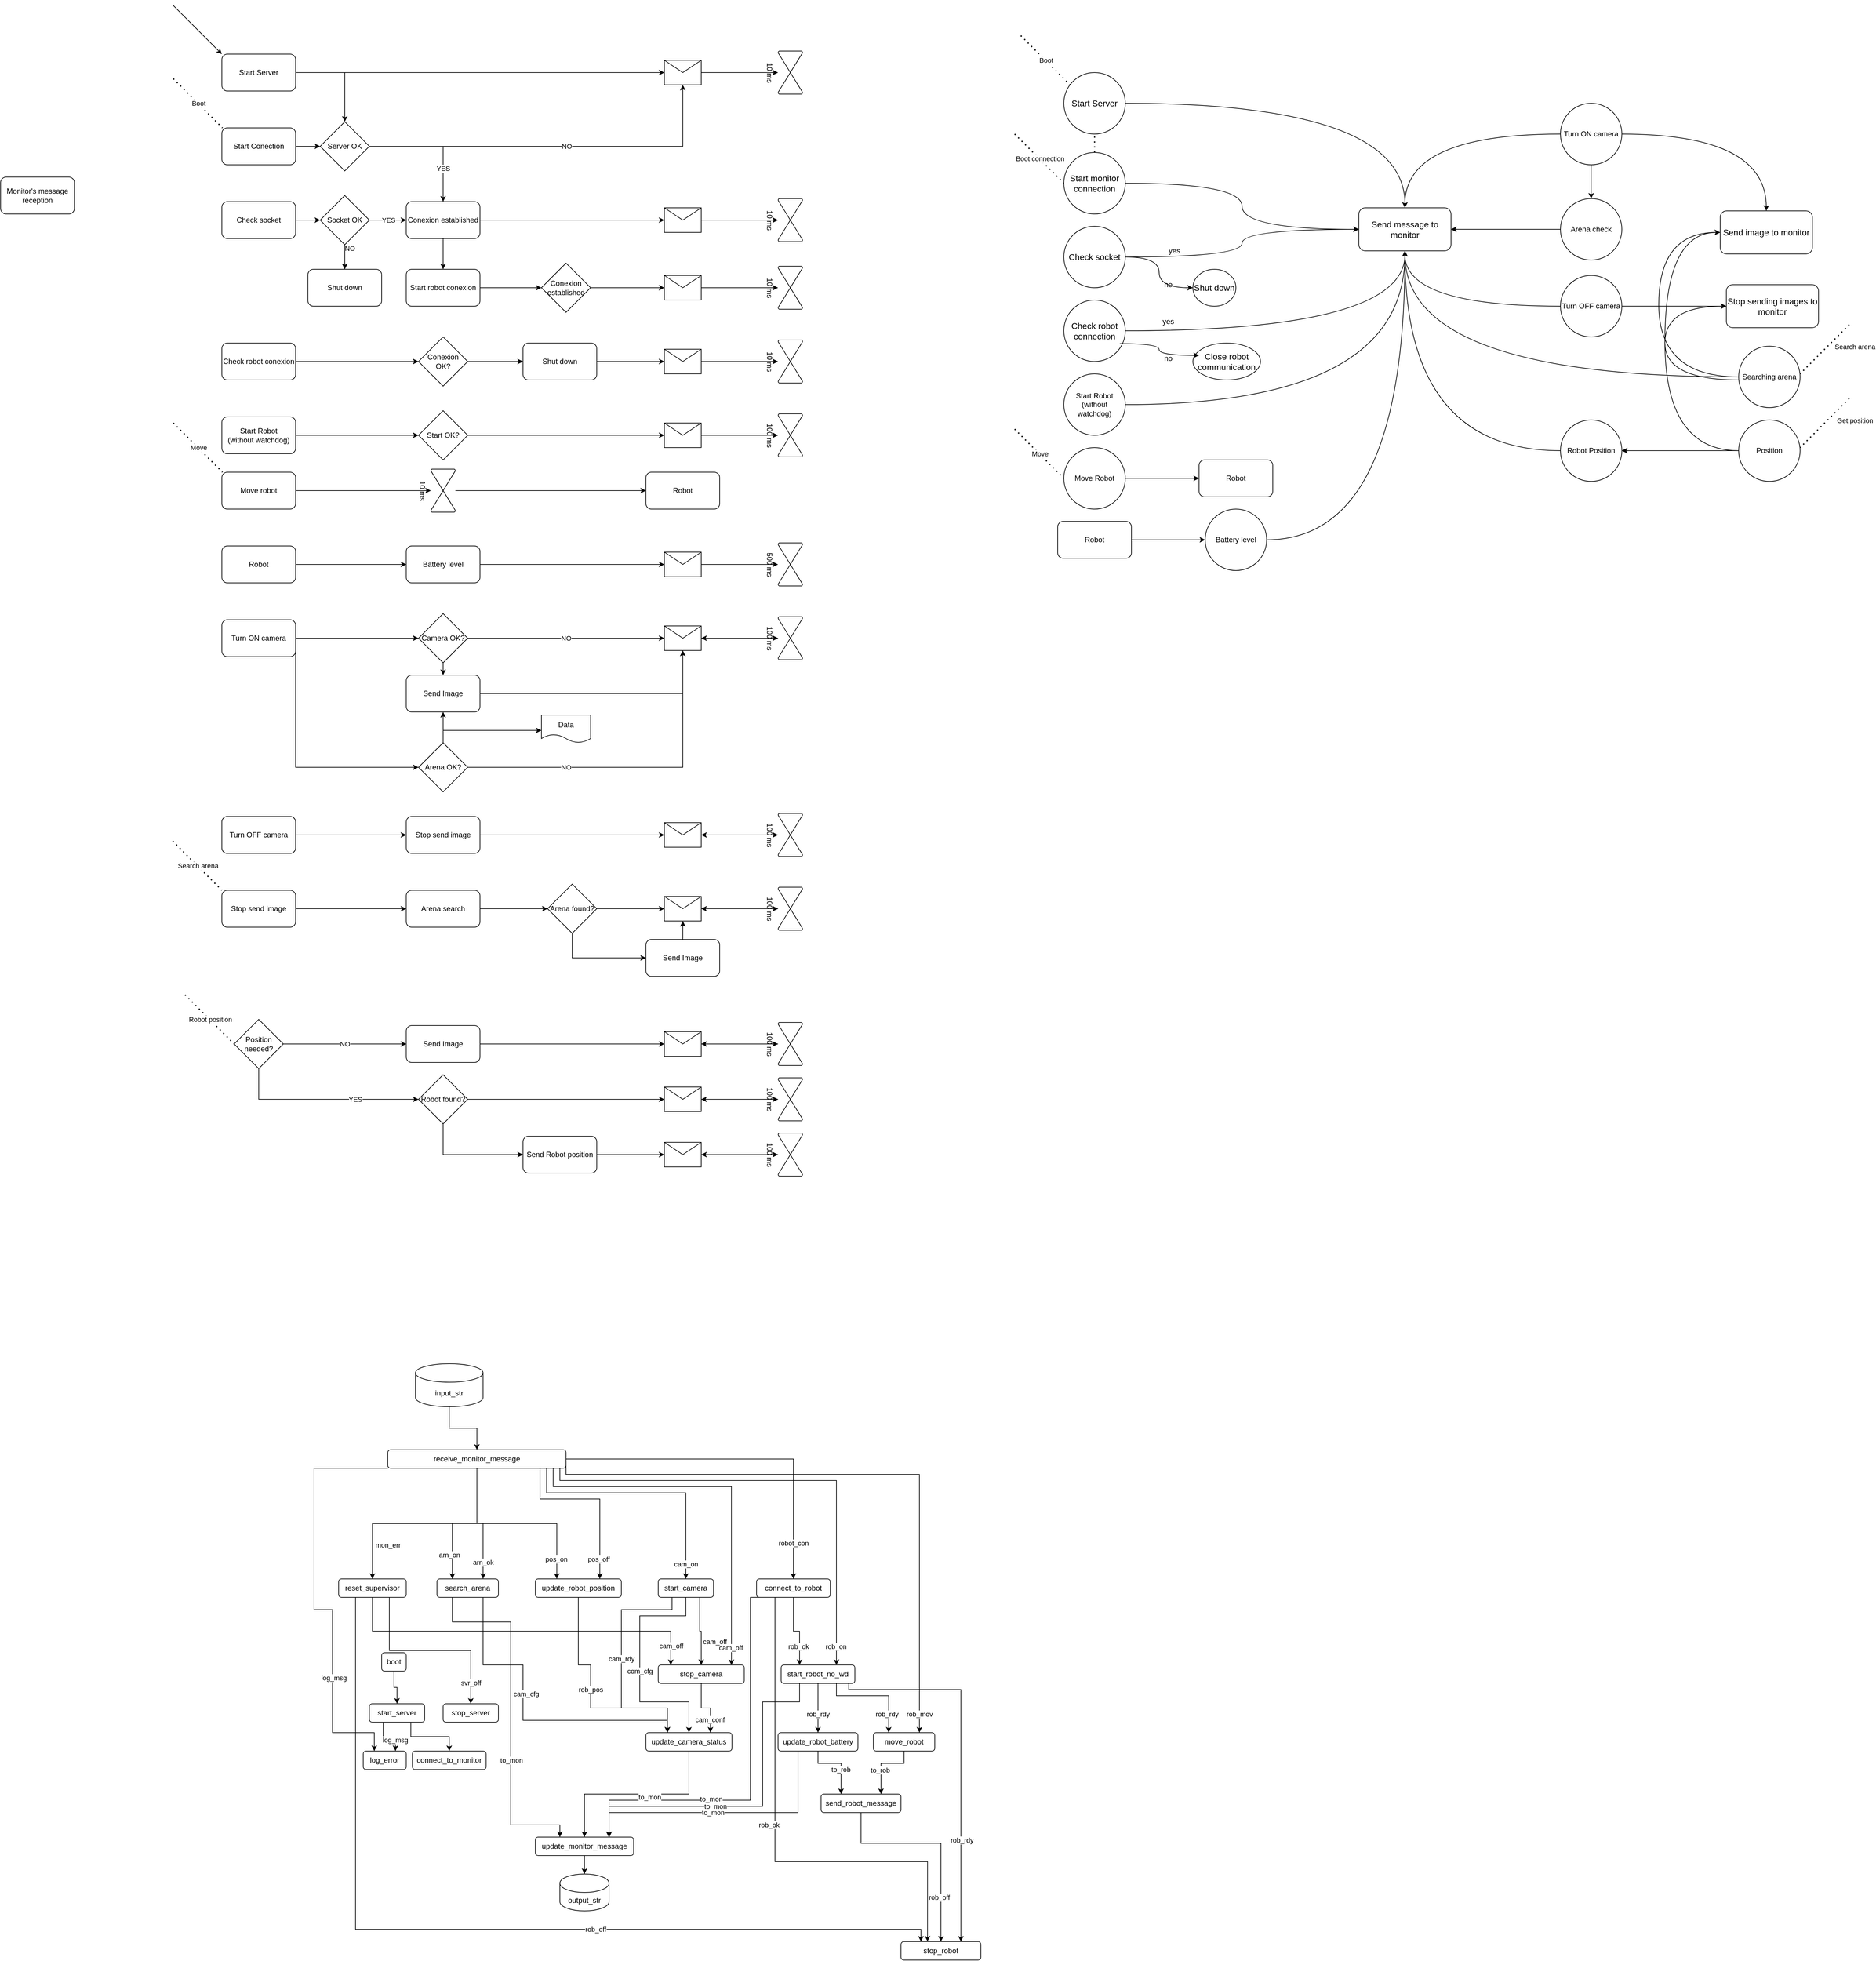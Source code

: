 <mxfile version="26.1.0">
  <diagram id="lr50Nq3O_Wpqp5DX5Pws" name="Page-1">
    <mxGraphModel dx="691" dy="669" grid="1" gridSize="10" guides="1" tooltips="1" connect="1" arrows="1" fold="1" page="1" pageScale="1" pageWidth="827" pageHeight="1169" math="0" shadow="0">
      <root>
        <mxCell id="0" />
        <mxCell id="1" parent="0" />
        <mxCell id="lQ35Z0lbEaT6h69kIXqF-3" value="" style="edgeStyle=orthogonalEdgeStyle;rounded=0;orthogonalLoop=1;jettySize=auto;html=1;" parent="1" source="lQ35Z0lbEaT6h69kIXqF-1" target="lQ35Z0lbEaT6h69kIXqF-73" edge="1">
          <mxGeometry relative="1" as="geometry">
            <mxPoint x="1560" y="270" as="targetPoint" />
          </mxGeometry>
        </mxCell>
        <mxCell id="lQ35Z0lbEaT6h69kIXqF-15" style="edgeStyle=orthogonalEdgeStyle;rounded=0;orthogonalLoop=1;jettySize=auto;html=1;exitX=1;exitY=0.5;exitDx=0;exitDy=0;" parent="1" source="lQ35Z0lbEaT6h69kIXqF-1" target="lQ35Z0lbEaT6h69kIXqF-14" edge="1">
          <mxGeometry relative="1" as="geometry" />
        </mxCell>
        <mxCell id="lQ35Z0lbEaT6h69kIXqF-1" value="Start Server" style="rounded=1;whiteSpace=wrap;html=1;" parent="1" vertex="1">
          <mxGeometry x="1280" y="240" width="120" height="60" as="geometry" />
        </mxCell>
        <mxCell id="lQ35Z0lbEaT6h69kIXqF-13" value="" style="edgeStyle=orthogonalEdgeStyle;rounded=0;orthogonalLoop=1;jettySize=auto;html=1;" parent="1" source="lQ35Z0lbEaT6h69kIXqF-11" target="lQ35Z0lbEaT6h69kIXqF-14" edge="1">
          <mxGeometry relative="1" as="geometry">
            <mxPoint x="1520" y="390" as="targetPoint" />
          </mxGeometry>
        </mxCell>
        <mxCell id="lQ35Z0lbEaT6h69kIXqF-11" value="Start Conection" style="rounded=1;whiteSpace=wrap;html=1;" parent="1" vertex="1">
          <mxGeometry x="1280" y="360" width="120" height="60" as="geometry" />
        </mxCell>
        <mxCell id="lQ35Z0lbEaT6h69kIXqF-16" style="edgeStyle=orthogonalEdgeStyle;rounded=0;orthogonalLoop=1;jettySize=auto;html=1;exitX=1;exitY=0.5;exitDx=0;exitDy=0;" parent="1" source="lQ35Z0lbEaT6h69kIXqF-14" target="lQ35Z0lbEaT6h69kIXqF-73" edge="1">
          <mxGeometry relative="1" as="geometry">
            <mxPoint x="1620.0" y="300" as="targetPoint" />
          </mxGeometry>
        </mxCell>
        <mxCell id="lQ35Z0lbEaT6h69kIXqF-30" value="NO" style="edgeLabel;html=1;align=center;verticalAlign=middle;resizable=0;points=[];" parent="lQ35Z0lbEaT6h69kIXqF-16" vertex="1" connectable="0">
          <mxGeometry x="0.517" y="2" relative="1" as="geometry">
            <mxPoint x="-142" y="2" as="offset" />
          </mxGeometry>
        </mxCell>
        <mxCell id="lQ35Z0lbEaT6h69kIXqF-28" style="edgeStyle=orthogonalEdgeStyle;rounded=0;orthogonalLoop=1;jettySize=auto;html=1;exitX=1;exitY=0.5;exitDx=0;exitDy=0;" parent="1" source="lQ35Z0lbEaT6h69kIXqF-14" target="lQ35Z0lbEaT6h69kIXqF-26" edge="1">
          <mxGeometry relative="1" as="geometry" />
        </mxCell>
        <mxCell id="lQ35Z0lbEaT6h69kIXqF-31" value="YES" style="edgeLabel;html=1;align=center;verticalAlign=middle;resizable=0;points=[];" parent="lQ35Z0lbEaT6h69kIXqF-28" vertex="1" connectable="0">
          <mxGeometry x="0.558" y="-2" relative="1" as="geometry">
            <mxPoint x="2" y="-8" as="offset" />
          </mxGeometry>
        </mxCell>
        <mxCell id="lQ35Z0lbEaT6h69kIXqF-14" value="Server OK" style="rhombus;whiteSpace=wrap;html=1;" parent="1" vertex="1">
          <mxGeometry x="1440" y="350" width="80" height="80" as="geometry" />
        </mxCell>
        <mxCell id="lQ35Z0lbEaT6h69kIXqF-22" style="edgeStyle=orthogonalEdgeStyle;rounded=0;orthogonalLoop=1;jettySize=auto;html=1;exitX=1;exitY=0.5;exitDx=0;exitDy=0;" parent="1" source="lQ35Z0lbEaT6h69kIXqF-18" target="lQ35Z0lbEaT6h69kIXqF-19" edge="1">
          <mxGeometry relative="1" as="geometry" />
        </mxCell>
        <mxCell id="lQ35Z0lbEaT6h69kIXqF-18" value="Check socket" style="rounded=1;whiteSpace=wrap;html=1;" parent="1" vertex="1">
          <mxGeometry x="1280" y="480" width="120" height="60" as="geometry" />
        </mxCell>
        <mxCell id="lQ35Z0lbEaT6h69kIXqF-24" value="" style="edgeStyle=orthogonalEdgeStyle;rounded=0;orthogonalLoop=1;jettySize=auto;html=1;" parent="1" source="lQ35Z0lbEaT6h69kIXqF-19" target="lQ35Z0lbEaT6h69kIXqF-23" edge="1">
          <mxGeometry relative="1" as="geometry" />
        </mxCell>
        <mxCell id="lQ35Z0lbEaT6h69kIXqF-25" value="NO" style="edgeLabel;html=1;align=center;verticalAlign=middle;resizable=0;points=[];" parent="lQ35Z0lbEaT6h69kIXqF-24" vertex="1" connectable="0">
          <mxGeometry x="-0.339" y="4" relative="1" as="geometry">
            <mxPoint x="4" y="-7" as="offset" />
          </mxGeometry>
        </mxCell>
        <mxCell id="lQ35Z0lbEaT6h69kIXqF-27" value="" style="edgeStyle=orthogonalEdgeStyle;rounded=0;orthogonalLoop=1;jettySize=auto;html=1;" parent="1" source="lQ35Z0lbEaT6h69kIXqF-19" target="lQ35Z0lbEaT6h69kIXqF-26" edge="1">
          <mxGeometry relative="1" as="geometry" />
        </mxCell>
        <mxCell id="lQ35Z0lbEaT6h69kIXqF-29" value="YES" style="edgeLabel;html=1;align=center;verticalAlign=middle;resizable=0;points=[];" parent="lQ35Z0lbEaT6h69kIXqF-27" vertex="1" connectable="0">
          <mxGeometry x="0.048" y="-4" relative="1" as="geometry">
            <mxPoint x="-1" y="-4" as="offset" />
          </mxGeometry>
        </mxCell>
        <mxCell id="lQ35Z0lbEaT6h69kIXqF-48" value="" style="edgeStyle=orthogonalEdgeStyle;rounded=0;orthogonalLoop=1;jettySize=auto;html=1;" parent="1" source="lQ35Z0lbEaT6h69kIXqF-19" target="lQ35Z0lbEaT6h69kIXqF-23" edge="1">
          <mxGeometry relative="1" as="geometry" />
        </mxCell>
        <mxCell id="lQ35Z0lbEaT6h69kIXqF-19" value="Socket OK" style="rhombus;whiteSpace=wrap;html=1;" parent="1" vertex="1">
          <mxGeometry x="1440" y="470" width="80" height="80" as="geometry" />
        </mxCell>
        <mxCell id="lQ35Z0lbEaT6h69kIXqF-23" value="Shut down" style="rounded=1;whiteSpace=wrap;html=1;" parent="1" vertex="1">
          <mxGeometry x="1420" y="590" width="120" height="60" as="geometry" />
        </mxCell>
        <mxCell id="lQ35Z0lbEaT6h69kIXqF-35" style="edgeStyle=orthogonalEdgeStyle;rounded=0;orthogonalLoop=1;jettySize=auto;html=1;exitX=1;exitY=0.5;exitDx=0;exitDy=0;" parent="1" source="lQ35Z0lbEaT6h69kIXqF-26" target="lQ35Z0lbEaT6h69kIXqF-33" edge="1">
          <mxGeometry relative="1" as="geometry" />
        </mxCell>
        <mxCell id="lQ35Z0lbEaT6h69kIXqF-41" value="" style="edgeStyle=orthogonalEdgeStyle;rounded=0;orthogonalLoop=1;jettySize=auto;html=1;" parent="1" source="lQ35Z0lbEaT6h69kIXqF-26" target="lQ35Z0lbEaT6h69kIXqF-40" edge="1">
          <mxGeometry relative="1" as="geometry" />
        </mxCell>
        <mxCell id="lQ35Z0lbEaT6h69kIXqF-26" value="Conexion established" style="rounded=1;whiteSpace=wrap;html=1;" parent="1" vertex="1">
          <mxGeometry x="1580" y="480" width="120" height="60" as="geometry" />
        </mxCell>
        <mxCell id="lQ35Z0lbEaT6h69kIXqF-40" value="Start robot conexion" style="whiteSpace=wrap;html=1;rounded=1;" parent="1" vertex="1">
          <mxGeometry x="1580" y="590" width="120" height="60" as="geometry" />
        </mxCell>
        <mxCell id="lQ35Z0lbEaT6h69kIXqF-44" value="" style="endArrow=none;dashed=1;html=1;dashPattern=1 3;strokeWidth=2;rounded=0;entryX=0;entryY=0;entryDx=0;entryDy=0;" parent="1" edge="1">
          <mxGeometry width="50" height="50" relative="1" as="geometry">
            <mxPoint x="1201" y="280" as="sourcePoint" />
            <mxPoint x="1281" y="360" as="targetPoint" />
          </mxGeometry>
        </mxCell>
        <mxCell id="lQ35Z0lbEaT6h69kIXqF-45" value="Boot" style="edgeLabel;html=1;align=center;verticalAlign=middle;resizable=0;points=[];" parent="lQ35Z0lbEaT6h69kIXqF-44" vertex="1" connectable="0">
          <mxGeometry x="-0.598" y="-3" relative="1" as="geometry">
            <mxPoint x="27" y="22" as="offset" />
          </mxGeometry>
        </mxCell>
        <mxCell id="lQ35Z0lbEaT6h69kIXqF-50" value="" style="edgeStyle=orthogonalEdgeStyle;rounded=0;orthogonalLoop=1;jettySize=auto;html=1;" parent="1" source="lQ35Z0lbEaT6h69kIXqF-40" target="lQ35Z0lbEaT6h69kIXqF-49" edge="1">
          <mxGeometry relative="1" as="geometry" />
        </mxCell>
        <mxCell id="lQ35Z0lbEaT6h69kIXqF-55" value="" style="edgeStyle=orthogonalEdgeStyle;rounded=0;orthogonalLoop=1;jettySize=auto;html=1;" parent="1" source="lQ35Z0lbEaT6h69kIXqF-49" target="lQ35Z0lbEaT6h69kIXqF-52" edge="1">
          <mxGeometry relative="1" as="geometry">
            <mxPoint x="1940" y="620.0" as="sourcePoint" />
          </mxGeometry>
        </mxCell>
        <mxCell id="lQ35Z0lbEaT6h69kIXqF-49" value="Conexion established" style="rhombus;whiteSpace=wrap;html=1;" parent="1" vertex="1">
          <mxGeometry x="1800" y="580" width="80" height="80" as="geometry" />
        </mxCell>
        <mxCell id="lQ35Z0lbEaT6h69kIXqF-52" value="" style="shape=message;html=1;whiteSpace=wrap;html=1;outlineConnect=0;" parent="1" vertex="1">
          <mxGeometry x="2000" y="600" width="60" height="40" as="geometry" />
        </mxCell>
        <object label="10 ms" id="lQ35Z0lbEaT6h69kIXqF-53">
          <mxCell style="verticalLabelPosition=bottom;verticalAlign=top;html=1;shape=mxgraph.flowchart.collate;direction=south;rotation=90;" parent="1" vertex="1">
            <mxGeometry x="2170" y="600" width="70" height="40" as="geometry" />
          </mxCell>
        </object>
        <mxCell id="lQ35Z0lbEaT6h69kIXqF-54" style="edgeStyle=orthogonalEdgeStyle;rounded=0;orthogonalLoop=1;jettySize=auto;html=1;exitX=1;exitY=0.5;exitDx=0;exitDy=0;" parent="1" source="lQ35Z0lbEaT6h69kIXqF-52" target="lQ35Z0lbEaT6h69kIXqF-53" edge="1">
          <mxGeometry relative="1" as="geometry" />
        </mxCell>
        <mxCell id="lQ35Z0lbEaT6h69kIXqF-81" style="edgeStyle=orthogonalEdgeStyle;rounded=0;orthogonalLoop=1;jettySize=auto;html=1;exitX=1;exitY=0.5;exitDx=0;exitDy=0;" parent="1" source="lQ35Z0lbEaT6h69kIXqF-56" target="lQ35Z0lbEaT6h69kIXqF-77" edge="1">
          <mxGeometry relative="1" as="geometry" />
        </mxCell>
        <mxCell id="lQ35Z0lbEaT6h69kIXqF-56" value="Check robot conexion" style="rounded=1;whiteSpace=wrap;html=1;" parent="1" vertex="1">
          <mxGeometry x="1280" y="710" width="120" height="60" as="geometry" />
        </mxCell>
        <mxCell id="lQ35Z0lbEaT6h69kIXqF-33" value="" style="shape=message;html=1;whiteSpace=wrap;html=1;outlineConnect=0;" parent="1" vertex="1">
          <mxGeometry x="2000" y="490" width="60" height="40" as="geometry" />
        </mxCell>
        <object label="10 ms" id="lQ35Z0lbEaT6h69kIXqF-37">
          <mxCell style="verticalLabelPosition=bottom;verticalAlign=top;html=1;shape=mxgraph.flowchart.collate;direction=south;rotation=90;" parent="1" vertex="1">
            <mxGeometry x="2170" y="490" width="70" height="40" as="geometry" />
          </mxCell>
        </object>
        <mxCell id="lQ35Z0lbEaT6h69kIXqF-39" style="edgeStyle=orthogonalEdgeStyle;rounded=0;orthogonalLoop=1;jettySize=auto;html=1;exitX=1;exitY=0.5;exitDx=0;exitDy=0;" parent="1" source="lQ35Z0lbEaT6h69kIXqF-33" target="lQ35Z0lbEaT6h69kIXqF-37" edge="1">
          <mxGeometry relative="1" as="geometry" />
        </mxCell>
        <mxCell id="lQ35Z0lbEaT6h69kIXqF-73" value="" style="shape=message;html=1;whiteSpace=wrap;html=1;outlineConnect=0;" parent="1" vertex="1">
          <mxGeometry x="2000" y="250" width="60" height="40" as="geometry" />
        </mxCell>
        <object label="10 ms" id="lQ35Z0lbEaT6h69kIXqF-74">
          <mxCell style="verticalLabelPosition=bottom;verticalAlign=top;html=1;shape=mxgraph.flowchart.collate;direction=south;rotation=90;" parent="1" vertex="1">
            <mxGeometry x="2170" y="250" width="70" height="40" as="geometry" />
          </mxCell>
        </object>
        <mxCell id="lQ35Z0lbEaT6h69kIXqF-75" style="edgeStyle=orthogonalEdgeStyle;rounded=0;orthogonalLoop=1;jettySize=auto;html=1;exitX=1;exitY=0.5;exitDx=0;exitDy=0;" parent="1" source="lQ35Z0lbEaT6h69kIXqF-73" target="lQ35Z0lbEaT6h69kIXqF-74" edge="1">
          <mxGeometry relative="1" as="geometry" />
        </mxCell>
        <mxCell id="lQ35Z0lbEaT6h69kIXqF-83" style="edgeStyle=orthogonalEdgeStyle;rounded=0;orthogonalLoop=1;jettySize=auto;html=1;exitX=1;exitY=0.5;exitDx=0;exitDy=0;" parent="1" source="lQ35Z0lbEaT6h69kIXqF-77" target="lQ35Z0lbEaT6h69kIXqF-82" edge="1">
          <mxGeometry relative="1" as="geometry" />
        </mxCell>
        <mxCell id="lQ35Z0lbEaT6h69kIXqF-77" value="Conexion OK?" style="rhombus;whiteSpace=wrap;html=1;" parent="1" vertex="1">
          <mxGeometry x="1600" y="700" width="80" height="80" as="geometry" />
        </mxCell>
        <mxCell id="lQ35Z0lbEaT6h69kIXqF-78" value="" style="shape=message;html=1;whiteSpace=wrap;html=1;outlineConnect=0;" parent="1" vertex="1">
          <mxGeometry x="2000" y="720" width="60" height="40" as="geometry" />
        </mxCell>
        <object label="10 ms" id="lQ35Z0lbEaT6h69kIXqF-79">
          <mxCell style="verticalLabelPosition=bottom;verticalAlign=top;html=1;shape=mxgraph.flowchart.collate;direction=south;rotation=90;" parent="1" vertex="1">
            <mxGeometry x="2170" y="720" width="70" height="40" as="geometry" />
          </mxCell>
        </object>
        <mxCell id="lQ35Z0lbEaT6h69kIXqF-80" style="edgeStyle=orthogonalEdgeStyle;rounded=0;orthogonalLoop=1;jettySize=auto;html=1;exitX=1;exitY=0.5;exitDx=0;exitDy=0;" parent="1" source="lQ35Z0lbEaT6h69kIXqF-78" target="lQ35Z0lbEaT6h69kIXqF-79" edge="1">
          <mxGeometry relative="1" as="geometry" />
        </mxCell>
        <mxCell id="lQ35Z0lbEaT6h69kIXqF-84" value="" style="edgeStyle=orthogonalEdgeStyle;rounded=0;orthogonalLoop=1;jettySize=auto;html=1;" parent="1" source="lQ35Z0lbEaT6h69kIXqF-82" target="lQ35Z0lbEaT6h69kIXqF-78" edge="1">
          <mxGeometry relative="1" as="geometry" />
        </mxCell>
        <mxCell id="lQ35Z0lbEaT6h69kIXqF-82" value="Shut down" style="rounded=1;whiteSpace=wrap;html=1;" parent="1" vertex="1">
          <mxGeometry x="1770" y="710" width="120" height="60" as="geometry" />
        </mxCell>
        <mxCell id="lQ35Z0lbEaT6h69kIXqF-88" style="edgeStyle=orthogonalEdgeStyle;rounded=0;orthogonalLoop=1;jettySize=auto;html=1;exitX=1;exitY=0.5;exitDx=0;exitDy=0;" parent="1" source="lQ35Z0lbEaT6h69kIXqF-85" target="lQ35Z0lbEaT6h69kIXqF-87" edge="1">
          <mxGeometry relative="1" as="geometry" />
        </mxCell>
        <mxCell id="lQ35Z0lbEaT6h69kIXqF-85" value="Start Robot&lt;div&gt;(without watchdog)&lt;/div&gt;" style="rounded=1;whiteSpace=wrap;html=1;" parent="1" vertex="1">
          <mxGeometry x="1280" y="830" width="120" height="60" as="geometry" />
        </mxCell>
        <mxCell id="lQ35Z0lbEaT6h69kIXqF-95" style="edgeStyle=orthogonalEdgeStyle;rounded=0;orthogonalLoop=1;jettySize=auto;html=1;exitX=1;exitY=0.5;exitDx=0;exitDy=0;" parent="1" source="lQ35Z0lbEaT6h69kIXqF-87" target="lQ35Z0lbEaT6h69kIXqF-92" edge="1">
          <mxGeometry relative="1" as="geometry" />
        </mxCell>
        <mxCell id="lQ35Z0lbEaT6h69kIXqF-87" value="Start OK?" style="rhombus;whiteSpace=wrap;html=1;" parent="1" vertex="1">
          <mxGeometry x="1600" y="820" width="80" height="80" as="geometry" />
        </mxCell>
        <mxCell id="lQ35Z0lbEaT6h69kIXqF-92" value="" style="shape=message;html=1;whiteSpace=wrap;html=1;outlineConnect=0;" parent="1" vertex="1">
          <mxGeometry x="2000" y="840" width="60" height="40" as="geometry" />
        </mxCell>
        <object label="100 ms" id="lQ35Z0lbEaT6h69kIXqF-93">
          <mxCell style="verticalLabelPosition=bottom;verticalAlign=top;html=1;shape=mxgraph.flowchart.collate;direction=south;rotation=90;" parent="1" vertex="1">
            <mxGeometry x="2170" y="840" width="70" height="40" as="geometry" />
          </mxCell>
        </object>
        <mxCell id="lQ35Z0lbEaT6h69kIXqF-94" style="edgeStyle=orthogonalEdgeStyle;rounded=0;orthogonalLoop=1;jettySize=auto;html=1;exitX=1;exitY=0.5;exitDx=0;exitDy=0;" parent="1" source="lQ35Z0lbEaT6h69kIXqF-92" target="lQ35Z0lbEaT6h69kIXqF-93" edge="1">
          <mxGeometry relative="1" as="geometry" />
        </mxCell>
        <mxCell id="lQ35Z0lbEaT6h69kIXqF-96" value="Move robot" style="rounded=1;whiteSpace=wrap;html=1;" parent="1" vertex="1">
          <mxGeometry x="1280" y="920" width="120" height="60" as="geometry" />
        </mxCell>
        <mxCell id="lQ35Z0lbEaT6h69kIXqF-102" value="" style="edgeStyle=orthogonalEdgeStyle;rounded=0;orthogonalLoop=1;jettySize=auto;html=1;" parent="1" source="lQ35Z0lbEaT6h69kIXqF-97" target="lQ35Z0lbEaT6h69kIXqF-99" edge="1">
          <mxGeometry relative="1" as="geometry">
            <mxPoint x="1735" y="950" as="targetPoint" />
          </mxGeometry>
        </mxCell>
        <object label="10 ms" id="lQ35Z0lbEaT6h69kIXqF-97">
          <mxCell style="verticalLabelPosition=bottom;verticalAlign=top;html=1;shape=mxgraph.flowchart.collate;direction=south;rotation=90;" parent="1" vertex="1">
            <mxGeometry x="1605" y="930" width="70" height="40" as="geometry" />
          </mxCell>
        </object>
        <mxCell id="lQ35Z0lbEaT6h69kIXqF-99" value="Robot" style="rounded=1;whiteSpace=wrap;html=1;" parent="1" vertex="1">
          <mxGeometry x="1970" y="920" width="120" height="60" as="geometry" />
        </mxCell>
        <mxCell id="lQ35Z0lbEaT6h69kIXqF-100" style="edgeStyle=orthogonalEdgeStyle;rounded=0;orthogonalLoop=1;jettySize=auto;html=1;exitX=1;exitY=0.5;exitDx=0;exitDy=0;" parent="1" source="lQ35Z0lbEaT6h69kIXqF-96" target="lQ35Z0lbEaT6h69kIXqF-97" edge="1">
          <mxGeometry relative="1" as="geometry" />
        </mxCell>
        <mxCell id="lQ35Z0lbEaT6h69kIXqF-105" value="" style="edgeStyle=orthogonalEdgeStyle;rounded=0;orthogonalLoop=1;jettySize=auto;html=1;" parent="1" source="lQ35Z0lbEaT6h69kIXqF-103" target="lQ35Z0lbEaT6h69kIXqF-104" edge="1">
          <mxGeometry relative="1" as="geometry" />
        </mxCell>
        <mxCell id="lQ35Z0lbEaT6h69kIXqF-103" value="Robot" style="rounded=1;whiteSpace=wrap;html=1;" parent="1" vertex="1">
          <mxGeometry x="1280" y="1040" width="120" height="60" as="geometry" />
        </mxCell>
        <mxCell id="lQ35Z0lbEaT6h69kIXqF-109" style="edgeStyle=orthogonalEdgeStyle;rounded=0;orthogonalLoop=1;jettySize=auto;html=1;exitX=1;exitY=0.5;exitDx=0;exitDy=0;" parent="1" source="lQ35Z0lbEaT6h69kIXqF-104" target="lQ35Z0lbEaT6h69kIXqF-106" edge="1">
          <mxGeometry relative="1" as="geometry" />
        </mxCell>
        <mxCell id="lQ35Z0lbEaT6h69kIXqF-104" value="Battery level" style="whiteSpace=wrap;html=1;rounded=1;" parent="1" vertex="1">
          <mxGeometry x="1580" y="1040" width="120" height="60" as="geometry" />
        </mxCell>
        <mxCell id="lQ35Z0lbEaT6h69kIXqF-106" value="" style="shape=message;html=1;whiteSpace=wrap;html=1;outlineConnect=0;" parent="1" vertex="1">
          <mxGeometry x="2000" y="1050" width="60" height="40" as="geometry" />
        </mxCell>
        <object label="500 ms" id="lQ35Z0lbEaT6h69kIXqF-107">
          <mxCell style="verticalLabelPosition=bottom;verticalAlign=top;html=1;shape=mxgraph.flowchart.collate;direction=south;rotation=90;" parent="1" vertex="1">
            <mxGeometry x="2170" y="1050" width="70" height="40" as="geometry" />
          </mxCell>
        </object>
        <mxCell id="lQ35Z0lbEaT6h69kIXqF-108" style="edgeStyle=orthogonalEdgeStyle;rounded=0;orthogonalLoop=1;jettySize=auto;html=1;exitX=1;exitY=0.5;exitDx=0;exitDy=0;" parent="1" source="lQ35Z0lbEaT6h69kIXqF-106" target="lQ35Z0lbEaT6h69kIXqF-107" edge="1">
          <mxGeometry relative="1" as="geometry" />
        </mxCell>
        <mxCell id="lQ35Z0lbEaT6h69kIXqF-112" value="" style="endArrow=none;dashed=1;html=1;dashPattern=1 3;strokeWidth=2;rounded=0;entryX=0;entryY=0;entryDx=0;entryDy=0;" parent="1" edge="1">
          <mxGeometry width="50" height="50" relative="1" as="geometry">
            <mxPoint x="1201" y="840" as="sourcePoint" />
            <mxPoint x="1281" y="920" as="targetPoint" />
          </mxGeometry>
        </mxCell>
        <mxCell id="lQ35Z0lbEaT6h69kIXqF-113" value="Move" style="edgeLabel;html=1;align=center;verticalAlign=middle;resizable=0;points=[];" parent="lQ35Z0lbEaT6h69kIXqF-112" vertex="1" connectable="0">
          <mxGeometry x="-0.598" y="-3" relative="1" as="geometry">
            <mxPoint x="27" y="22" as="offset" />
          </mxGeometry>
        </mxCell>
        <mxCell id="lQ35Z0lbEaT6h69kIXqF-116" style="edgeStyle=orthogonalEdgeStyle;rounded=0;orthogonalLoop=1;jettySize=auto;html=1;exitX=1;exitY=0.5;exitDx=0;exitDy=0;" parent="1" source="lQ35Z0lbEaT6h69kIXqF-114" target="lQ35Z0lbEaT6h69kIXqF-115" edge="1">
          <mxGeometry relative="1" as="geometry" />
        </mxCell>
        <mxCell id="lQ35Z0lbEaT6h69kIXqF-118" style="edgeStyle=orthogonalEdgeStyle;rounded=0;orthogonalLoop=1;jettySize=auto;html=1;exitX=1;exitY=0.5;exitDx=0;exitDy=0;" parent="1" source="lQ35Z0lbEaT6h69kIXqF-114" target="lQ35Z0lbEaT6h69kIXqF-117" edge="1">
          <mxGeometry relative="1" as="geometry">
            <Array as="points">
              <mxPoint x="1400" y="1400" />
            </Array>
          </mxGeometry>
        </mxCell>
        <mxCell id="lQ35Z0lbEaT6h69kIXqF-114" value="Turn ON camera" style="rounded=1;whiteSpace=wrap;html=1;" parent="1" vertex="1">
          <mxGeometry x="1280" y="1160" width="120" height="60" as="geometry" />
        </mxCell>
        <mxCell id="lQ35Z0lbEaT6h69kIXqF-144" style="edgeStyle=orthogonalEdgeStyle;rounded=0;orthogonalLoop=1;jettySize=auto;html=1;exitX=1;exitY=0.5;exitDx=0;exitDy=0;" parent="1" source="lQ35Z0lbEaT6h69kIXqF-115" target="lQ35Z0lbEaT6h69kIXqF-119" edge="1">
          <mxGeometry relative="1" as="geometry" />
        </mxCell>
        <mxCell id="lQ35Z0lbEaT6h69kIXqF-145" value="NO" style="edgeLabel;html=1;align=center;verticalAlign=middle;resizable=0;points=[];" parent="lQ35Z0lbEaT6h69kIXqF-144" vertex="1" connectable="0">
          <mxGeometry x="-0.465" y="-1" relative="1" as="geometry">
            <mxPoint x="74" y="-1" as="offset" />
          </mxGeometry>
        </mxCell>
        <mxCell id="lQ35Z0lbEaT6h69kIXqF-149" style="edgeStyle=orthogonalEdgeStyle;rounded=0;orthogonalLoop=1;jettySize=auto;html=1;exitX=0.5;exitY=1;exitDx=0;exitDy=0;" parent="1" source="lQ35Z0lbEaT6h69kIXqF-115" target="lQ35Z0lbEaT6h69kIXqF-147" edge="1">
          <mxGeometry relative="1" as="geometry" />
        </mxCell>
        <mxCell id="lQ35Z0lbEaT6h69kIXqF-115" value="Camera OK?" style="rhombus;whiteSpace=wrap;html=1;" parent="1" vertex="1">
          <mxGeometry x="1600" y="1150" width="80" height="80" as="geometry" />
        </mxCell>
        <mxCell id="lQ35Z0lbEaT6h69kIXqF-124" style="edgeStyle=orthogonalEdgeStyle;rounded=0;orthogonalLoop=1;jettySize=auto;html=1;exitX=1;exitY=0.5;exitDx=0;exitDy=0;" parent="1" source="lQ35Z0lbEaT6h69kIXqF-117" target="lQ35Z0lbEaT6h69kIXqF-119" edge="1">
          <mxGeometry relative="1" as="geometry" />
        </mxCell>
        <mxCell id="lQ35Z0lbEaT6h69kIXqF-146" value="NO" style="edgeLabel;html=1;align=center;verticalAlign=middle;resizable=0;points=[];" parent="lQ35Z0lbEaT6h69kIXqF-124" vertex="1" connectable="0">
          <mxGeometry x="-0.546" y="2" relative="1" as="geometry">
            <mxPoint x="37" y="2" as="offset" />
          </mxGeometry>
        </mxCell>
        <mxCell id="lQ35Z0lbEaT6h69kIXqF-148" style="edgeStyle=orthogonalEdgeStyle;rounded=0;orthogonalLoop=1;jettySize=auto;html=1;exitX=0.5;exitY=0;exitDx=0;exitDy=0;" parent="1" source="lQ35Z0lbEaT6h69kIXqF-117" target="lQ35Z0lbEaT6h69kIXqF-147" edge="1">
          <mxGeometry relative="1" as="geometry" />
        </mxCell>
        <mxCell id="lQ35Z0lbEaT6h69kIXqF-150" style="edgeStyle=orthogonalEdgeStyle;rounded=0;orthogonalLoop=1;jettySize=auto;html=1;exitX=0.5;exitY=0;exitDx=0;exitDy=0;" parent="1" source="lQ35Z0lbEaT6h69kIXqF-117" target="lQ35Z0lbEaT6h69kIXqF-125" edge="1">
          <mxGeometry relative="1" as="geometry">
            <Array as="points">
              <mxPoint x="1640" y="1340" />
            </Array>
          </mxGeometry>
        </mxCell>
        <mxCell id="lQ35Z0lbEaT6h69kIXqF-117" value="Arena OK?" style="rhombus;whiteSpace=wrap;html=1;" parent="1" vertex="1">
          <mxGeometry x="1600" y="1360" width="80" height="80" as="geometry" />
        </mxCell>
        <mxCell id="lQ35Z0lbEaT6h69kIXqF-119" value="" style="shape=message;html=1;whiteSpace=wrap;html=1;outlineConnect=0;" parent="1" vertex="1">
          <mxGeometry x="2000" y="1170" width="60" height="40" as="geometry" />
        </mxCell>
        <mxCell id="lQ35Z0lbEaT6h69kIXqF-122" value="" style="edgeStyle=orthogonalEdgeStyle;rounded=0;orthogonalLoop=1;jettySize=auto;html=1;" parent="1" source="lQ35Z0lbEaT6h69kIXqF-120" target="lQ35Z0lbEaT6h69kIXqF-119" edge="1">
          <mxGeometry relative="1" as="geometry" />
        </mxCell>
        <object label="100 ms" id="lQ35Z0lbEaT6h69kIXqF-120">
          <mxCell style="verticalLabelPosition=bottom;verticalAlign=top;html=1;shape=mxgraph.flowchart.collate;direction=south;rotation=90;" parent="1" vertex="1">
            <mxGeometry x="2170" y="1170" width="70" height="40" as="geometry" />
          </mxCell>
        </object>
        <mxCell id="lQ35Z0lbEaT6h69kIXqF-121" style="edgeStyle=orthogonalEdgeStyle;rounded=0;orthogonalLoop=1;jettySize=auto;html=1;exitX=1;exitY=0.5;exitDx=0;exitDy=0;" parent="1" source="lQ35Z0lbEaT6h69kIXqF-119" target="lQ35Z0lbEaT6h69kIXqF-120" edge="1">
          <mxGeometry relative="1" as="geometry" />
        </mxCell>
        <mxCell id="lQ35Z0lbEaT6h69kIXqF-125" value="Data" style="shape=document;whiteSpace=wrap;html=1;boundedLbl=1;dashed=0;flipH=1;" parent="1" vertex="1">
          <mxGeometry x="1800" y="1315" width="80" height="45" as="geometry" />
        </mxCell>
        <mxCell id="lQ35Z0lbEaT6h69kIXqF-128" style="edgeStyle=orthogonalEdgeStyle;rounded=0;orthogonalLoop=1;jettySize=auto;html=1;exitX=1;exitY=0.5;exitDx=0;exitDy=0;" parent="1" source="lQ35Z0lbEaT6h69kIXqF-130" target="lQ35Z0lbEaT6h69kIXqF-141" edge="1">
          <mxGeometry relative="1" as="geometry">
            <mxPoint x="1600" y="1510" as="targetPoint" />
          </mxGeometry>
        </mxCell>
        <mxCell id="lQ35Z0lbEaT6h69kIXqF-130" value="Turn OFF camera" style="rounded=1;whiteSpace=wrap;html=1;" parent="1" vertex="1">
          <mxGeometry x="1280" y="1480" width="120" height="60" as="geometry" />
        </mxCell>
        <mxCell id="lQ35Z0lbEaT6h69kIXqF-135" value="" style="shape=message;html=1;whiteSpace=wrap;html=1;outlineConnect=0;" parent="1" vertex="1">
          <mxGeometry x="2000" y="1490" width="60" height="40" as="geometry" />
        </mxCell>
        <mxCell id="lQ35Z0lbEaT6h69kIXqF-136" value="" style="edgeStyle=orthogonalEdgeStyle;rounded=0;orthogonalLoop=1;jettySize=auto;html=1;" parent="1" source="lQ35Z0lbEaT6h69kIXqF-137" target="lQ35Z0lbEaT6h69kIXqF-135" edge="1">
          <mxGeometry relative="1" as="geometry" />
        </mxCell>
        <object label="100 ms" id="lQ35Z0lbEaT6h69kIXqF-137">
          <mxCell style="verticalLabelPosition=bottom;verticalAlign=top;html=1;shape=mxgraph.flowchart.collate;direction=south;rotation=90;" parent="1" vertex="1">
            <mxGeometry x="2170" y="1490" width="70" height="40" as="geometry" />
          </mxCell>
        </object>
        <mxCell id="lQ35Z0lbEaT6h69kIXqF-138" style="edgeStyle=orthogonalEdgeStyle;rounded=0;orthogonalLoop=1;jettySize=auto;html=1;exitX=1;exitY=0.5;exitDx=0;exitDy=0;" parent="1" source="lQ35Z0lbEaT6h69kIXqF-135" target="lQ35Z0lbEaT6h69kIXqF-137" edge="1">
          <mxGeometry relative="1" as="geometry" />
        </mxCell>
        <mxCell id="lQ35Z0lbEaT6h69kIXqF-142" style="edgeStyle=orthogonalEdgeStyle;rounded=0;orthogonalLoop=1;jettySize=auto;html=1;exitX=1;exitY=0.5;exitDx=0;exitDy=0;" parent="1" source="lQ35Z0lbEaT6h69kIXqF-141" target="lQ35Z0lbEaT6h69kIXqF-135" edge="1">
          <mxGeometry relative="1" as="geometry">
            <mxPoint x="1980" y="1490" as="targetPoint" />
          </mxGeometry>
        </mxCell>
        <mxCell id="lQ35Z0lbEaT6h69kIXqF-141" value="Stop send image" style="rounded=1;whiteSpace=wrap;html=1;" parent="1" vertex="1">
          <mxGeometry x="1580" y="1480" width="120" height="60" as="geometry" />
        </mxCell>
        <mxCell id="lQ35Z0lbEaT6h69kIXqF-143" value="" style="endArrow=classic;html=1;rounded=0;entryX=0;entryY=0;entryDx=0;entryDy=0;" parent="1" target="lQ35Z0lbEaT6h69kIXqF-1" edge="1">
          <mxGeometry width="50" height="50" relative="1" as="geometry">
            <mxPoint x="1200" y="160" as="sourcePoint" />
            <mxPoint x="1190" y="160" as="targetPoint" />
          </mxGeometry>
        </mxCell>
        <mxCell id="lQ35Z0lbEaT6h69kIXqF-152" style="edgeStyle=orthogonalEdgeStyle;rounded=0;orthogonalLoop=1;jettySize=auto;html=1;exitX=1;exitY=0.5;exitDx=0;exitDy=0;entryX=0.5;entryY=1;entryDx=0;entryDy=0;" parent="1" source="lQ35Z0lbEaT6h69kIXqF-147" target="lQ35Z0lbEaT6h69kIXqF-119" edge="1">
          <mxGeometry relative="1" as="geometry" />
        </mxCell>
        <mxCell id="lQ35Z0lbEaT6h69kIXqF-147" value="Send Image" style="rounded=1;whiteSpace=wrap;html=1;" parent="1" vertex="1">
          <mxGeometry x="1580" y="1250" width="120" height="60" as="geometry" />
        </mxCell>
        <mxCell id="lQ35Z0lbEaT6h69kIXqF-153" value="Turn OFF camera" style="rounded=1;whiteSpace=wrap;html=1;" parent="1" vertex="1">
          <mxGeometry x="1280" y="1480" width="120" height="60" as="geometry" />
        </mxCell>
        <mxCell id="lQ35Z0lbEaT6h69kIXqF-164" style="edgeStyle=orthogonalEdgeStyle;rounded=0;orthogonalLoop=1;jettySize=auto;html=1;exitX=1;exitY=0.5;exitDx=0;exitDy=0;" parent="1" source="lQ35Z0lbEaT6h69kIXqF-154" target="lQ35Z0lbEaT6h69kIXqF-159" edge="1">
          <mxGeometry relative="1" as="geometry" />
        </mxCell>
        <mxCell id="lQ35Z0lbEaT6h69kIXqF-154" value="Arena search" style="rounded=1;whiteSpace=wrap;html=1;" parent="1" vertex="1">
          <mxGeometry x="1580" y="1600" width="120" height="60" as="geometry" />
        </mxCell>
        <mxCell id="lQ35Z0lbEaT6h69kIXqF-158" style="edgeStyle=orthogonalEdgeStyle;rounded=0;orthogonalLoop=1;jettySize=auto;html=1;exitX=1;exitY=0.5;exitDx=0;exitDy=0;" parent="1" source="lQ35Z0lbEaT6h69kIXqF-155" target="lQ35Z0lbEaT6h69kIXqF-154" edge="1">
          <mxGeometry relative="1" as="geometry" />
        </mxCell>
        <mxCell id="lQ35Z0lbEaT6h69kIXqF-155" value="Stop send image" style="rounded=1;whiteSpace=wrap;html=1;" parent="1" vertex="1">
          <mxGeometry x="1280" y="1600" width="120" height="60" as="geometry" />
        </mxCell>
        <mxCell id="lQ35Z0lbEaT6h69kIXqF-156" value="" style="endArrow=none;dashed=1;html=1;dashPattern=1 3;strokeWidth=2;rounded=0;entryX=0;entryY=0;entryDx=0;entryDy=0;" parent="1" edge="1">
          <mxGeometry width="50" height="50" relative="1" as="geometry">
            <mxPoint x="1200" y="1520" as="sourcePoint" />
            <mxPoint x="1280" y="1600" as="targetPoint" />
          </mxGeometry>
        </mxCell>
        <mxCell id="lQ35Z0lbEaT6h69kIXqF-157" value="Search arena" style="edgeLabel;html=1;align=center;verticalAlign=middle;resizable=0;points=[];" parent="lQ35Z0lbEaT6h69kIXqF-156" vertex="1" connectable="0">
          <mxGeometry x="-0.598" y="-3" relative="1" as="geometry">
            <mxPoint x="27" y="22" as="offset" />
          </mxGeometry>
        </mxCell>
        <mxCell id="lQ35Z0lbEaT6h69kIXqF-165" style="edgeStyle=orthogonalEdgeStyle;rounded=0;orthogonalLoop=1;jettySize=auto;html=1;exitX=1;exitY=0.5;exitDx=0;exitDy=0;" parent="1" source="lQ35Z0lbEaT6h69kIXqF-159" target="lQ35Z0lbEaT6h69kIXqF-160" edge="1">
          <mxGeometry relative="1" as="geometry" />
        </mxCell>
        <mxCell id="lQ35Z0lbEaT6h69kIXqF-171" style="edgeStyle=orthogonalEdgeStyle;rounded=0;orthogonalLoop=1;jettySize=auto;html=1;exitX=0.5;exitY=1;exitDx=0;exitDy=0;" parent="1" source="lQ35Z0lbEaT6h69kIXqF-159" target="lQ35Z0lbEaT6h69kIXqF-170" edge="1">
          <mxGeometry relative="1" as="geometry">
            <Array as="points">
              <mxPoint x="1850" y="1710" />
            </Array>
          </mxGeometry>
        </mxCell>
        <mxCell id="lQ35Z0lbEaT6h69kIXqF-159" value="Arena found?" style="rhombus;whiteSpace=wrap;html=1;" parent="1" vertex="1">
          <mxGeometry x="1810" y="1590" width="80" height="80" as="geometry" />
        </mxCell>
        <mxCell id="lQ35Z0lbEaT6h69kIXqF-160" value="" style="shape=message;html=1;whiteSpace=wrap;html=1;outlineConnect=0;" parent="1" vertex="1">
          <mxGeometry x="2000" y="1610" width="60" height="40" as="geometry" />
        </mxCell>
        <mxCell id="lQ35Z0lbEaT6h69kIXqF-161" value="" style="edgeStyle=orthogonalEdgeStyle;rounded=0;orthogonalLoop=1;jettySize=auto;html=1;" parent="1" source="lQ35Z0lbEaT6h69kIXqF-162" target="lQ35Z0lbEaT6h69kIXqF-160" edge="1">
          <mxGeometry relative="1" as="geometry" />
        </mxCell>
        <object label="100 ms" id="lQ35Z0lbEaT6h69kIXqF-162">
          <mxCell style="verticalLabelPosition=bottom;verticalAlign=top;html=1;shape=mxgraph.flowchart.collate;direction=south;rotation=90;" parent="1" vertex="1">
            <mxGeometry x="2170" y="1610" width="70" height="40" as="geometry" />
          </mxCell>
        </object>
        <mxCell id="lQ35Z0lbEaT6h69kIXqF-163" style="edgeStyle=orthogonalEdgeStyle;rounded=0;orthogonalLoop=1;jettySize=auto;html=1;exitX=1;exitY=0.5;exitDx=0;exitDy=0;" parent="1" source="lQ35Z0lbEaT6h69kIXqF-160" target="lQ35Z0lbEaT6h69kIXqF-162" edge="1">
          <mxGeometry relative="1" as="geometry" />
        </mxCell>
        <mxCell id="lQ35Z0lbEaT6h69kIXqF-172" value="" style="edgeStyle=orthogonalEdgeStyle;rounded=0;orthogonalLoop=1;jettySize=auto;html=1;" parent="1" source="lQ35Z0lbEaT6h69kIXqF-170" target="lQ35Z0lbEaT6h69kIXqF-160" edge="1">
          <mxGeometry relative="1" as="geometry" />
        </mxCell>
        <mxCell id="lQ35Z0lbEaT6h69kIXqF-170" value="Send Image" style="rounded=1;whiteSpace=wrap;html=1;" parent="1" vertex="1">
          <mxGeometry x="1970" y="1680" width="120" height="60" as="geometry" />
        </mxCell>
        <mxCell id="lQ35Z0lbEaT6h69kIXqF-178" value="" style="edgeStyle=orthogonalEdgeStyle;rounded=0;orthogonalLoop=1;jettySize=auto;html=1;" parent="1" source="lQ35Z0lbEaT6h69kIXqF-173" target="lQ35Z0lbEaT6h69kIXqF-177" edge="1">
          <mxGeometry relative="1" as="geometry" />
        </mxCell>
        <mxCell id="lQ35Z0lbEaT6h69kIXqF-188" value="NO" style="edgeLabel;html=1;align=center;verticalAlign=middle;resizable=0;points=[];" parent="lQ35Z0lbEaT6h69kIXqF-178" vertex="1" connectable="0">
          <mxGeometry x="0.02" y="6" relative="1" as="geometry">
            <mxPoint x="-2" y="6" as="offset" />
          </mxGeometry>
        </mxCell>
        <mxCell id="lQ35Z0lbEaT6h69kIXqF-190" value="" style="edgeStyle=orthogonalEdgeStyle;rounded=0;orthogonalLoop=1;jettySize=auto;html=1;" parent="1" source="lQ35Z0lbEaT6h69kIXqF-173" target="lQ35Z0lbEaT6h69kIXqF-192" edge="1">
          <mxGeometry relative="1" as="geometry">
            <mxPoint x="1580" y="1949.947" as="targetPoint" />
            <Array as="points">
              <mxPoint x="1340" y="1940" />
            </Array>
          </mxGeometry>
        </mxCell>
        <mxCell id="lQ35Z0lbEaT6h69kIXqF-191" value="YES" style="edgeLabel;html=1;align=center;verticalAlign=middle;resizable=0;points=[];" parent="lQ35Z0lbEaT6h69kIXqF-190" vertex="1" connectable="0">
          <mxGeometry x="0.339" relative="1" as="geometry">
            <mxPoint x="-1" as="offset" />
          </mxGeometry>
        </mxCell>
        <mxCell id="lQ35Z0lbEaT6h69kIXqF-173" value="Position needed?" style="rhombus;whiteSpace=wrap;html=1;" parent="1" vertex="1">
          <mxGeometry x="1300" y="1810" width="80" height="80" as="geometry" />
        </mxCell>
        <mxCell id="lQ35Z0lbEaT6h69kIXqF-174" value="" style="endArrow=none;dashed=1;html=1;dashPattern=1 3;strokeWidth=2;rounded=0;entryX=0;entryY=0;entryDx=0;entryDy=0;" parent="1" edge="1">
          <mxGeometry width="50" height="50" relative="1" as="geometry">
            <mxPoint x="1220" y="1770" as="sourcePoint" />
            <mxPoint x="1300" y="1850" as="targetPoint" />
          </mxGeometry>
        </mxCell>
        <mxCell id="lQ35Z0lbEaT6h69kIXqF-175" value="Robot position" style="edgeLabel;html=1;align=center;verticalAlign=middle;resizable=0;points=[];" parent="lQ35Z0lbEaT6h69kIXqF-174" vertex="1" connectable="0">
          <mxGeometry x="-0.598" y="-3" relative="1" as="geometry">
            <mxPoint x="27" y="22" as="offset" />
          </mxGeometry>
        </mxCell>
        <mxCell id="lQ35Z0lbEaT6h69kIXqF-187" style="edgeStyle=orthogonalEdgeStyle;rounded=0;orthogonalLoop=1;jettySize=auto;html=1;exitX=1;exitY=0.5;exitDx=0;exitDy=0;" parent="1" source="lQ35Z0lbEaT6h69kIXqF-177" target="lQ35Z0lbEaT6h69kIXqF-183" edge="1">
          <mxGeometry relative="1" as="geometry" />
        </mxCell>
        <mxCell id="lQ35Z0lbEaT6h69kIXqF-177" value="Send Image" style="rounded=1;whiteSpace=wrap;html=1;" parent="1" vertex="1">
          <mxGeometry x="1580" y="1820" width="120" height="60" as="geometry" />
        </mxCell>
        <mxCell id="lQ35Z0lbEaT6h69kIXqF-183" value="" style="shape=message;html=1;whiteSpace=wrap;html=1;outlineConnect=0;" parent="1" vertex="1">
          <mxGeometry x="2000" y="1830" width="60" height="40" as="geometry" />
        </mxCell>
        <mxCell id="lQ35Z0lbEaT6h69kIXqF-184" value="" style="edgeStyle=orthogonalEdgeStyle;rounded=0;orthogonalLoop=1;jettySize=auto;html=1;" parent="1" source="lQ35Z0lbEaT6h69kIXqF-185" target="lQ35Z0lbEaT6h69kIXqF-183" edge="1">
          <mxGeometry relative="1" as="geometry" />
        </mxCell>
        <object label="100 ms" id="lQ35Z0lbEaT6h69kIXqF-185">
          <mxCell style="verticalLabelPosition=bottom;verticalAlign=top;html=1;shape=mxgraph.flowchart.collate;direction=south;rotation=90;" parent="1" vertex="1">
            <mxGeometry x="2170" y="1830" width="70" height="40" as="geometry" />
          </mxCell>
        </object>
        <mxCell id="lQ35Z0lbEaT6h69kIXqF-186" style="edgeStyle=orthogonalEdgeStyle;rounded=0;orthogonalLoop=1;jettySize=auto;html=1;exitX=1;exitY=0.5;exitDx=0;exitDy=0;" parent="1" source="lQ35Z0lbEaT6h69kIXqF-183" target="lQ35Z0lbEaT6h69kIXqF-185" edge="1">
          <mxGeometry relative="1" as="geometry" />
        </mxCell>
        <mxCell id="lQ35Z0lbEaT6h69kIXqF-197" style="edgeStyle=orthogonalEdgeStyle;rounded=0;orthogonalLoop=1;jettySize=auto;html=1;exitX=1;exitY=0.5;exitDx=0;exitDy=0;" parent="1" source="lQ35Z0lbEaT6h69kIXqF-192" target="lQ35Z0lbEaT6h69kIXqF-193" edge="1">
          <mxGeometry relative="1" as="geometry" />
        </mxCell>
        <mxCell id="lQ35Z0lbEaT6h69kIXqF-204" style="edgeStyle=orthogonalEdgeStyle;rounded=0;orthogonalLoop=1;jettySize=auto;html=1;exitX=0.5;exitY=1;exitDx=0;exitDy=0;" parent="1" source="lQ35Z0lbEaT6h69kIXqF-192" target="lQ35Z0lbEaT6h69kIXqF-198" edge="1">
          <mxGeometry relative="1" as="geometry">
            <Array as="points">
              <mxPoint x="1640" y="2030" />
            </Array>
          </mxGeometry>
        </mxCell>
        <mxCell id="lQ35Z0lbEaT6h69kIXqF-192" value="Robot found?" style="rhombus;whiteSpace=wrap;html=1;" parent="1" vertex="1">
          <mxGeometry x="1600" y="1900" width="80" height="80" as="geometry" />
        </mxCell>
        <mxCell id="lQ35Z0lbEaT6h69kIXqF-193" value="" style="shape=message;html=1;whiteSpace=wrap;html=1;outlineConnect=0;" parent="1" vertex="1">
          <mxGeometry x="2000" y="1920" width="60" height="40" as="geometry" />
        </mxCell>
        <mxCell id="lQ35Z0lbEaT6h69kIXqF-194" value="" style="edgeStyle=orthogonalEdgeStyle;rounded=0;orthogonalLoop=1;jettySize=auto;html=1;" parent="1" source="lQ35Z0lbEaT6h69kIXqF-195" target="lQ35Z0lbEaT6h69kIXqF-193" edge="1">
          <mxGeometry relative="1" as="geometry" />
        </mxCell>
        <object label="100 ms" id="lQ35Z0lbEaT6h69kIXqF-195">
          <mxCell style="verticalLabelPosition=bottom;verticalAlign=top;html=1;shape=mxgraph.flowchart.collate;direction=south;rotation=90;" parent="1" vertex="1">
            <mxGeometry x="2170" y="1920" width="70" height="40" as="geometry" />
          </mxCell>
        </object>
        <mxCell id="lQ35Z0lbEaT6h69kIXqF-196" style="edgeStyle=orthogonalEdgeStyle;rounded=0;orthogonalLoop=1;jettySize=auto;html=1;exitX=1;exitY=0.5;exitDx=0;exitDy=0;" parent="1" source="lQ35Z0lbEaT6h69kIXqF-193" target="lQ35Z0lbEaT6h69kIXqF-195" edge="1">
          <mxGeometry relative="1" as="geometry" />
        </mxCell>
        <mxCell id="lQ35Z0lbEaT6h69kIXqF-203" style="edgeStyle=orthogonalEdgeStyle;rounded=0;orthogonalLoop=1;jettySize=auto;html=1;exitX=1;exitY=0.5;exitDx=0;exitDy=0;" parent="1" source="lQ35Z0lbEaT6h69kIXqF-198" target="lQ35Z0lbEaT6h69kIXqF-199" edge="1">
          <mxGeometry relative="1" as="geometry" />
        </mxCell>
        <mxCell id="lQ35Z0lbEaT6h69kIXqF-198" value="Send Robot position" style="rounded=1;whiteSpace=wrap;html=1;" parent="1" vertex="1">
          <mxGeometry x="1770" y="2000" width="120" height="60" as="geometry" />
        </mxCell>
        <mxCell id="lQ35Z0lbEaT6h69kIXqF-199" value="" style="shape=message;html=1;whiteSpace=wrap;html=1;outlineConnect=0;" parent="1" vertex="1">
          <mxGeometry x="2000" y="2010" width="60" height="40" as="geometry" />
        </mxCell>
        <mxCell id="lQ35Z0lbEaT6h69kIXqF-200" value="" style="edgeStyle=orthogonalEdgeStyle;rounded=0;orthogonalLoop=1;jettySize=auto;html=1;" parent="1" source="lQ35Z0lbEaT6h69kIXqF-201" target="lQ35Z0lbEaT6h69kIXqF-199" edge="1">
          <mxGeometry relative="1" as="geometry" />
        </mxCell>
        <object label="100 ms" id="lQ35Z0lbEaT6h69kIXqF-201">
          <mxCell style="verticalLabelPosition=bottom;verticalAlign=top;html=1;shape=mxgraph.flowchart.collate;direction=south;rotation=90;" parent="1" vertex="1">
            <mxGeometry x="2170" y="2010" width="70" height="40" as="geometry" />
          </mxCell>
        </object>
        <mxCell id="lQ35Z0lbEaT6h69kIXqF-202" style="edgeStyle=orthogonalEdgeStyle;rounded=0;orthogonalLoop=1;jettySize=auto;html=1;exitX=1;exitY=0.5;exitDx=0;exitDy=0;" parent="1" source="lQ35Z0lbEaT6h69kIXqF-199" target="lQ35Z0lbEaT6h69kIXqF-201" edge="1">
          <mxGeometry relative="1" as="geometry" />
        </mxCell>
        <mxCell id="lQ35Z0lbEaT6h69kIXqF-342" value="&lt;font style=&quot;font-size: 14px;&quot;&gt;Send message to monitor&lt;/font&gt;" style="rounded=1;whiteSpace=wrap;html=1;" parent="1" vertex="1">
          <mxGeometry x="3130" y="490" width="150" height="70" as="geometry" />
        </mxCell>
        <mxCell id="lQ35Z0lbEaT6h69kIXqF-347" style="edgeStyle=orthogonalEdgeStyle;rounded=0;orthogonalLoop=1;jettySize=auto;html=1;exitX=1;exitY=0.5;exitDx=0;exitDy=0;curved=1;" parent="1" source="lQ35Z0lbEaT6h69kIXqF-344" target="lQ35Z0lbEaT6h69kIXqF-342" edge="1">
          <mxGeometry relative="1" as="geometry" />
        </mxCell>
        <mxCell id="lQ35Z0lbEaT6h69kIXqF-344" value="&lt;font style=&quot;font-size: 14px;&quot;&gt;Start Server&lt;/font&gt;" style="ellipse;whiteSpace=wrap;html=1;rounded=1;" parent="1" vertex="1">
          <mxGeometry x="2650" y="270" width="100" height="100" as="geometry" />
        </mxCell>
        <mxCell id="lQ35Z0lbEaT6h69kIXqF-349" style="edgeStyle=orthogonalEdgeStyle;rounded=0;orthogonalLoop=1;jettySize=auto;html=1;exitX=1;exitY=0.5;exitDx=0;exitDy=0;curved=1;" parent="1" source="lQ35Z0lbEaT6h69kIXqF-348" target="lQ35Z0lbEaT6h69kIXqF-342" edge="1">
          <mxGeometry relative="1" as="geometry" />
        </mxCell>
        <mxCell id="lQ35Z0lbEaT6h69kIXqF-348" value="&lt;font style=&quot;font-size: 14px;&quot;&gt;Start monitor connection&lt;/font&gt;" style="ellipse;whiteSpace=wrap;html=1;rounded=1;" parent="1" vertex="1">
          <mxGeometry x="2650" y="400" width="100" height="100" as="geometry" />
        </mxCell>
        <mxCell id="lQ35Z0lbEaT6h69kIXqF-351" style="edgeStyle=orthogonalEdgeStyle;rounded=0;orthogonalLoop=1;jettySize=auto;html=1;exitX=1;exitY=0.5;exitDx=0;exitDy=0;curved=1;" parent="1" source="lQ35Z0lbEaT6h69kIXqF-350" target="lQ35Z0lbEaT6h69kIXqF-342" edge="1">
          <mxGeometry relative="1" as="geometry" />
        </mxCell>
        <mxCell id="lQ35Z0lbEaT6h69kIXqF-358" style="edgeStyle=orthogonalEdgeStyle;rounded=0;orthogonalLoop=1;jettySize=auto;html=1;curved=1;" parent="1" source="lQ35Z0lbEaT6h69kIXqF-350" target="lQ35Z0lbEaT6h69kIXqF-356" edge="1">
          <mxGeometry relative="1" as="geometry" />
        </mxCell>
        <mxCell id="lQ35Z0lbEaT6h69kIXqF-350" value="&lt;font style=&quot;font-size: 14px;&quot;&gt;Check socket&lt;/font&gt;" style="ellipse;whiteSpace=wrap;html=1;rounded=1;" parent="1" vertex="1">
          <mxGeometry x="2650" y="520" width="100" height="100" as="geometry" />
        </mxCell>
        <mxCell id="lQ35Z0lbEaT6h69kIXqF-354" value="" style="endArrow=none;dashed=1;html=1;dashPattern=1 3;strokeWidth=2;rounded=0;entryX=0;entryY=0;entryDx=0;entryDy=0;" parent="1" edge="1">
          <mxGeometry width="50" height="50" relative="1" as="geometry">
            <mxPoint x="2570" y="370" as="sourcePoint" />
            <mxPoint x="2650" y="450" as="targetPoint" />
          </mxGeometry>
        </mxCell>
        <mxCell id="lQ35Z0lbEaT6h69kIXqF-355" value="Boot connection" style="edgeLabel;html=1;align=center;verticalAlign=middle;resizable=0;points=[];" parent="lQ35Z0lbEaT6h69kIXqF-354" vertex="1" connectable="0">
          <mxGeometry x="-0.598" y="-3" relative="1" as="geometry">
            <mxPoint x="27" y="22" as="offset" />
          </mxGeometry>
        </mxCell>
        <mxCell id="lQ35Z0lbEaT6h69kIXqF-364" style="edgeStyle=orthogonalEdgeStyle;rounded=0;orthogonalLoop=1;jettySize=auto;html=1;exitX=1;exitY=0.5;exitDx=0;exitDy=0;curved=1;" parent="1" source="lQ35Z0lbEaT6h69kIXqF-359" target="lQ35Z0lbEaT6h69kIXqF-342" edge="1">
          <mxGeometry relative="1" as="geometry" />
        </mxCell>
        <mxCell id="lQ35Z0lbEaT6h69kIXqF-359" value="&lt;font style=&quot;font-size: 14px;&quot;&gt;Check robot connection&lt;/font&gt;" style="ellipse;whiteSpace=wrap;html=1;rounded=1;" parent="1" vertex="1">
          <mxGeometry x="2650" y="640" width="100" height="100" as="geometry" />
        </mxCell>
        <mxCell id="lQ35Z0lbEaT6h69kIXqF-356" value="&lt;font style=&quot;font-size: 14px;&quot;&gt;Shut down&lt;/font&gt;" style="ellipse;whiteSpace=wrap;html=1;rounded=1;" parent="1" vertex="1">
          <mxGeometry x="2860" y="590" width="70" height="60" as="geometry" />
        </mxCell>
        <mxCell id="lQ35Z0lbEaT6h69kIXqF-366" style="edgeStyle=orthogonalEdgeStyle;rounded=0;orthogonalLoop=1;jettySize=auto;html=1;exitX=1;exitY=0.5;exitDx=0;exitDy=0;curved=1;" parent="1" source="lQ35Z0lbEaT6h69kIXqF-365" target="lQ35Z0lbEaT6h69kIXqF-342" edge="1">
          <mxGeometry relative="1" as="geometry" />
        </mxCell>
        <mxCell id="lQ35Z0lbEaT6h69kIXqF-365" value="Start Robot&lt;div&gt;(without watchdog)&lt;/div&gt;" style="ellipse;whiteSpace=wrap;html=1;rounded=1;" parent="1" vertex="1">
          <mxGeometry x="2650" y="760" width="100" height="100" as="geometry" />
        </mxCell>
        <mxCell id="lQ35Z0lbEaT6h69kIXqF-371" style="edgeStyle=orthogonalEdgeStyle;rounded=0;orthogonalLoop=1;jettySize=auto;html=1;exitX=1;exitY=0.5;exitDx=0;exitDy=0;" parent="1" source="lQ35Z0lbEaT6h69kIXqF-367" target="lQ35Z0lbEaT6h69kIXqF-370" edge="1">
          <mxGeometry relative="1" as="geometry" />
        </mxCell>
        <mxCell id="lQ35Z0lbEaT6h69kIXqF-367" value="Move Robot" style="ellipse;whiteSpace=wrap;html=1;rounded=1;" parent="1" vertex="1">
          <mxGeometry x="2650" y="880" width="100" height="100" as="geometry" />
        </mxCell>
        <mxCell id="lQ35Z0lbEaT6h69kIXqF-368" value="" style="endArrow=none;dashed=1;html=1;dashPattern=1 3;strokeWidth=2;rounded=0;entryX=0;entryY=0;entryDx=0;entryDy=0;" parent="1" edge="1">
          <mxGeometry width="50" height="50" relative="1" as="geometry">
            <mxPoint x="2570" y="850" as="sourcePoint" />
            <mxPoint x="2650" y="930" as="targetPoint" />
          </mxGeometry>
        </mxCell>
        <mxCell id="lQ35Z0lbEaT6h69kIXqF-369" value="Move" style="edgeLabel;html=1;align=center;verticalAlign=middle;resizable=0;points=[];" parent="lQ35Z0lbEaT6h69kIXqF-368" vertex="1" connectable="0">
          <mxGeometry x="-0.598" y="-3" relative="1" as="geometry">
            <mxPoint x="27" y="22" as="offset" />
          </mxGeometry>
        </mxCell>
        <mxCell id="lQ35Z0lbEaT6h69kIXqF-374" style="edgeStyle=orthogonalEdgeStyle;rounded=0;orthogonalLoop=1;jettySize=auto;html=1;curved=1;" parent="1" source="lQ35Z0lbEaT6h69kIXqF-375" target="lQ35Z0lbEaT6h69kIXqF-372" edge="1">
          <mxGeometry relative="1" as="geometry" />
        </mxCell>
        <mxCell id="lQ35Z0lbEaT6h69kIXqF-370" value="Robot" style="rounded=1;whiteSpace=wrap;html=1;" parent="1" vertex="1">
          <mxGeometry x="2870" y="900" width="120" height="60" as="geometry" />
        </mxCell>
        <mxCell id="lQ35Z0lbEaT6h69kIXqF-373" style="edgeStyle=orthogonalEdgeStyle;rounded=0;orthogonalLoop=1;jettySize=auto;html=1;exitX=1;exitY=0.5;exitDx=0;exitDy=0;curved=1;" parent="1" source="lQ35Z0lbEaT6h69kIXqF-372" target="lQ35Z0lbEaT6h69kIXqF-342" edge="1">
          <mxGeometry relative="1" as="geometry" />
        </mxCell>
        <mxCell id="lQ35Z0lbEaT6h69kIXqF-372" value="Battery level" style="ellipse;whiteSpace=wrap;html=1;rounded=1;" parent="1" vertex="1">
          <mxGeometry x="2880" y="980" width="100" height="100" as="geometry" />
        </mxCell>
        <mxCell id="lQ35Z0lbEaT6h69kIXqF-375" value="Robot" style="rounded=1;whiteSpace=wrap;html=1;" parent="1" vertex="1">
          <mxGeometry x="2640" y="1000" width="120" height="60" as="geometry" />
        </mxCell>
        <mxCell id="lQ35Z0lbEaT6h69kIXqF-378" style="edgeStyle=orthogonalEdgeStyle;rounded=0;orthogonalLoop=1;jettySize=auto;html=1;curved=1;" parent="1" source="lQ35Z0lbEaT6h69kIXqF-376" target="lQ35Z0lbEaT6h69kIXqF-377" edge="1">
          <mxGeometry relative="1" as="geometry" />
        </mxCell>
        <mxCell id="lQ35Z0lbEaT6h69kIXqF-379" style="edgeStyle=orthogonalEdgeStyle;rounded=0;orthogonalLoop=1;jettySize=auto;html=1;curved=1;" parent="1" source="lQ35Z0lbEaT6h69kIXqF-376" target="lQ35Z0lbEaT6h69kIXqF-342" edge="1">
          <mxGeometry relative="1" as="geometry" />
        </mxCell>
        <mxCell id="lQ35Z0lbEaT6h69kIXqF-381" value="" style="edgeStyle=orthogonalEdgeStyle;rounded=0;orthogonalLoop=1;jettySize=auto;html=1;curved=1;" parent="1" source="lQ35Z0lbEaT6h69kIXqF-376" target="lQ35Z0lbEaT6h69kIXqF-380" edge="1">
          <mxGeometry relative="1" as="geometry" />
        </mxCell>
        <mxCell id="lQ35Z0lbEaT6h69kIXqF-376" value="Turn ON camera" style="ellipse;whiteSpace=wrap;html=1;rounded=1;" parent="1" vertex="1">
          <mxGeometry x="3458" y="320" width="100" height="100" as="geometry" />
        </mxCell>
        <mxCell id="lQ35Z0lbEaT6h69kIXqF-377" value="&lt;font style=&quot;font-size: 14px;&quot;&gt;Send image to monitor&lt;/font&gt;" style="rounded=1;whiteSpace=wrap;html=1;" parent="1" vertex="1">
          <mxGeometry x="3718" y="495" width="150" height="70" as="geometry" />
        </mxCell>
        <mxCell id="lQ35Z0lbEaT6h69kIXqF-382" style="edgeStyle=orthogonalEdgeStyle;rounded=0;orthogonalLoop=1;jettySize=auto;html=1;exitX=0;exitY=0.5;exitDx=0;exitDy=0;curved=1;" parent="1" source="lQ35Z0lbEaT6h69kIXqF-380" target="lQ35Z0lbEaT6h69kIXqF-342" edge="1">
          <mxGeometry relative="1" as="geometry" />
        </mxCell>
        <mxCell id="lQ35Z0lbEaT6h69kIXqF-385" style="edgeStyle=orthogonalEdgeStyle;rounded=0;orthogonalLoop=1;jettySize=auto;html=1;exitX=0;exitY=0.5;exitDx=0;exitDy=0;curved=1;" parent="1" source="lQ35Z0lbEaT6h69kIXqF-383" target="lQ35Z0lbEaT6h69kIXqF-342" edge="1">
          <mxGeometry relative="1" as="geometry" />
        </mxCell>
        <mxCell id="lQ35Z0lbEaT6h69kIXqF-386" style="edgeStyle=orthogonalEdgeStyle;rounded=0;orthogonalLoop=1;jettySize=auto;html=1;exitX=1;exitY=0.5;exitDx=0;exitDy=0;curved=1;" parent="1" source="lQ35Z0lbEaT6h69kIXqF-383" target="lQ35Z0lbEaT6h69kIXqF-384" edge="1">
          <mxGeometry relative="1" as="geometry" />
        </mxCell>
        <mxCell id="lQ35Z0lbEaT6h69kIXqF-393" style="edgeStyle=orthogonalEdgeStyle;rounded=0;orthogonalLoop=1;jettySize=auto;html=1;curved=1;" parent="1" source="lQ35Z0lbEaT6h69kIXqF-390" target="lQ35Z0lbEaT6h69kIXqF-342" edge="1">
          <mxGeometry relative="1" as="geometry" />
        </mxCell>
        <mxCell id="lQ35Z0lbEaT6h69kIXqF-394" style="edgeStyle=orthogonalEdgeStyle;rounded=0;orthogonalLoop=1;jettySize=auto;html=1;curved=1;" parent="1" source="lQ35Z0lbEaT6h69kIXqF-390" target="lQ35Z0lbEaT6h69kIXqF-377" edge="1">
          <mxGeometry relative="1" as="geometry">
            <Array as="points">
              <mxPoint x="3618" y="765" />
              <mxPoint x="3618" y="530" />
            </Array>
          </mxGeometry>
        </mxCell>
        <mxCell id="lQ35Z0lbEaT6h69kIXqF-395" style="edgeStyle=orthogonalEdgeStyle;rounded=0;orthogonalLoop=1;jettySize=auto;html=1;curved=1;" parent="1" source="lQ35Z0lbEaT6h69kIXqF-390" target="lQ35Z0lbEaT6h69kIXqF-384" edge="1">
          <mxGeometry relative="1" as="geometry">
            <Array as="points">
              <mxPoint x="3628" y="770" />
              <mxPoint x="3628" y="650" />
            </Array>
          </mxGeometry>
        </mxCell>
        <mxCell id="lQ35Z0lbEaT6h69kIXqF-390" value="Searching arena" style="ellipse;whiteSpace=wrap;html=1;rounded=1;" parent="1" vertex="1">
          <mxGeometry x="3748" y="715" width="100" height="100" as="geometry" />
        </mxCell>
        <mxCell id="lQ35Z0lbEaT6h69kIXqF-380" value="Arena check" style="ellipse;whiteSpace=wrap;html=1;rounded=1;" parent="1" vertex="1">
          <mxGeometry x="3458" y="475" width="100" height="100" as="geometry" />
        </mxCell>
        <mxCell id="lQ35Z0lbEaT6h69kIXqF-384" value="&lt;font style=&quot;font-size: 14px;&quot;&gt;Stop sending images to monitor&lt;/font&gt;" style="rounded=1;whiteSpace=wrap;html=1;" parent="1" vertex="1">
          <mxGeometry x="3728" y="615" width="150" height="70" as="geometry" />
        </mxCell>
        <mxCell id="lQ35Z0lbEaT6h69kIXqF-383" value="Turn OFF camera" style="ellipse;whiteSpace=wrap;html=1;rounded=1;" parent="1" vertex="1">
          <mxGeometry x="3458" y="600" width="100" height="100" as="geometry" />
        </mxCell>
        <mxCell id="lQ35Z0lbEaT6h69kIXqF-397" value="" style="endArrow=none;dashed=1;html=1;dashPattern=1 3;strokeWidth=2;rounded=0;" parent="1" edge="1">
          <mxGeometry width="50" height="50" relative="1" as="geometry">
            <mxPoint x="3928" y="680" as="sourcePoint" />
            <mxPoint x="3848" y="760" as="targetPoint" />
          </mxGeometry>
        </mxCell>
        <mxCell id="lQ35Z0lbEaT6h69kIXqF-398" value="Search arena" style="edgeLabel;html=1;align=center;verticalAlign=middle;resizable=0;points=[];" parent="lQ35Z0lbEaT6h69kIXqF-397" vertex="1" connectable="0">
          <mxGeometry x="-0.598" y="-3" relative="1" as="geometry">
            <mxPoint x="27" y="22" as="offset" />
          </mxGeometry>
        </mxCell>
        <mxCell id="lQ35Z0lbEaT6h69kIXqF-407" style="edgeStyle=orthogonalEdgeStyle;rounded=0;orthogonalLoop=1;jettySize=auto;html=1;curved=1;" parent="1" source="lQ35Z0lbEaT6h69kIXqF-399" target="lQ35Z0lbEaT6h69kIXqF-405" edge="1">
          <mxGeometry relative="1" as="geometry" />
        </mxCell>
        <mxCell id="lQ35Z0lbEaT6h69kIXqF-409" style="edgeStyle=orthogonalEdgeStyle;rounded=0;orthogonalLoop=1;jettySize=auto;html=1;exitX=0;exitY=0.5;exitDx=0;exitDy=0;curved=1;" parent="1" source="lQ35Z0lbEaT6h69kIXqF-399" target="lQ35Z0lbEaT6h69kIXqF-377" edge="1">
          <mxGeometry relative="1" as="geometry">
            <Array as="points">
              <mxPoint x="3628" y="885" />
              <mxPoint x="3628" y="530" />
            </Array>
          </mxGeometry>
        </mxCell>
        <mxCell id="lQ35Z0lbEaT6h69kIXqF-399" value="Position" style="ellipse;whiteSpace=wrap;html=1;rounded=1;" parent="1" vertex="1">
          <mxGeometry x="3748" y="835" width="100" height="100" as="geometry" />
        </mxCell>
        <mxCell id="lQ35Z0lbEaT6h69kIXqF-400" value="" style="endArrow=none;dashed=1;html=1;dashPattern=1 3;strokeWidth=2;rounded=0;" parent="1" edge="1">
          <mxGeometry width="50" height="50" relative="1" as="geometry">
            <mxPoint x="3928" y="800" as="sourcePoint" />
            <mxPoint x="3848" y="880" as="targetPoint" />
          </mxGeometry>
        </mxCell>
        <mxCell id="lQ35Z0lbEaT6h69kIXqF-401" value="Get position" style="edgeLabel;html=1;align=center;verticalAlign=middle;resizable=0;points=[];" parent="lQ35Z0lbEaT6h69kIXqF-400" vertex="1" connectable="0">
          <mxGeometry x="-0.598" y="-3" relative="1" as="geometry">
            <mxPoint x="27" y="22" as="offset" />
          </mxGeometry>
        </mxCell>
        <mxCell id="lQ35Z0lbEaT6h69kIXqF-406" style="edgeStyle=orthogonalEdgeStyle;rounded=0;orthogonalLoop=1;jettySize=auto;html=1;curved=1;" parent="1" source="lQ35Z0lbEaT6h69kIXqF-405" target="lQ35Z0lbEaT6h69kIXqF-342" edge="1">
          <mxGeometry relative="1" as="geometry" />
        </mxCell>
        <mxCell id="lQ35Z0lbEaT6h69kIXqF-408" value="" style="edgeStyle=orthogonalEdgeStyle;rounded=0;orthogonalLoop=1;jettySize=auto;html=1;curved=1;" parent="1" source="lQ35Z0lbEaT6h69kIXqF-399" target="lQ35Z0lbEaT6h69kIXqF-405" edge="1">
          <mxGeometry relative="1" as="geometry">
            <mxPoint x="3848" y="885" as="sourcePoint" />
            <mxPoint x="4948" y="135" as="targetPoint" />
            <Array as="points" />
          </mxGeometry>
        </mxCell>
        <mxCell id="lQ35Z0lbEaT6h69kIXqF-405" value="Robot Position" style="ellipse;whiteSpace=wrap;html=1;rounded=1;" parent="1" vertex="1">
          <mxGeometry x="3458" y="835" width="100" height="100" as="geometry" />
        </mxCell>
        <mxCell id="lQ35Z0lbEaT6h69kIXqF-410" value="Monitor&#39;s message reception" style="rounded=1;whiteSpace=wrap;html=1;" parent="1" vertex="1">
          <mxGeometry x="920" y="440" width="120" height="60" as="geometry" />
        </mxCell>
        <mxCell id="lQ35Z0lbEaT6h69kIXqF-413" value="" style="endArrow=none;dashed=1;html=1;dashPattern=1 3;strokeWidth=2;rounded=0;" parent="1" source="lQ35Z0lbEaT6h69kIXqF-348" target="lQ35Z0lbEaT6h69kIXqF-344" edge="1">
          <mxGeometry width="50" height="50" relative="1" as="geometry">
            <mxPoint x="2920" y="490" as="sourcePoint" />
            <mxPoint x="2970" y="440" as="targetPoint" />
          </mxGeometry>
        </mxCell>
        <mxCell id="lQ35Z0lbEaT6h69kIXqF-414" value="" style="endArrow=none;dashed=1;html=1;dashPattern=1 3;strokeWidth=2;rounded=0;entryX=0;entryY=0;entryDx=0;entryDy=0;" parent="1" edge="1">
          <mxGeometry width="50" height="50" relative="1" as="geometry">
            <mxPoint x="2580" y="210" as="sourcePoint" />
            <mxPoint x="2660" y="290" as="targetPoint" />
          </mxGeometry>
        </mxCell>
        <mxCell id="lQ35Z0lbEaT6h69kIXqF-415" value="Boot" style="edgeLabel;html=1;align=center;verticalAlign=middle;resizable=0;points=[];" parent="lQ35Z0lbEaT6h69kIXqF-414" vertex="1" connectable="0">
          <mxGeometry x="-0.598" y="-3" relative="1" as="geometry">
            <mxPoint x="27" y="22" as="offset" />
          </mxGeometry>
        </mxCell>
        <mxCell id="lQ35Z0lbEaT6h69kIXqF-416" value="yes" style="text;html=1;align=center;verticalAlign=middle;whiteSpace=wrap;rounded=0;" parent="1" vertex="1">
          <mxGeometry x="2800" y="545" width="60" height="30" as="geometry" />
        </mxCell>
        <mxCell id="lQ35Z0lbEaT6h69kIXqF-417" value="no" style="text;html=1;align=center;verticalAlign=middle;whiteSpace=wrap;rounded=0;" parent="1" vertex="1">
          <mxGeometry x="2790" y="600" width="60" height="30" as="geometry" />
        </mxCell>
        <mxCell id="lQ35Z0lbEaT6h69kIXqF-420" value="&lt;font style=&quot;font-size: 14px;&quot;&gt;Close robot communication&lt;/font&gt;" style="ellipse;whiteSpace=wrap;html=1;rounded=1;" parent="1" vertex="1">
          <mxGeometry x="2860" y="710" width="110" height="60" as="geometry" />
        </mxCell>
        <mxCell id="lQ35Z0lbEaT6h69kIXqF-421" value="no" style="text;html=1;align=center;verticalAlign=middle;whiteSpace=wrap;rounded=0;" parent="1" vertex="1">
          <mxGeometry x="2790" y="720" width="60" height="30" as="geometry" />
        </mxCell>
        <mxCell id="lQ35Z0lbEaT6h69kIXqF-423" style="edgeStyle=orthogonalEdgeStyle;rounded=0;orthogonalLoop=1;jettySize=auto;html=1;curved=1;exitX=0.911;exitY=0.709;exitDx=0;exitDy=0;exitPerimeter=0;entryX=0.091;entryY=0.333;entryDx=0;entryDy=0;entryPerimeter=0;" parent="1" source="lQ35Z0lbEaT6h69kIXqF-359" target="lQ35Z0lbEaT6h69kIXqF-420" edge="1">
          <mxGeometry relative="1" as="geometry">
            <mxPoint x="2750" y="715" as="sourcePoint" />
            <mxPoint x="2860" y="765" as="targetPoint" />
          </mxGeometry>
        </mxCell>
        <mxCell id="lQ35Z0lbEaT6h69kIXqF-426" value="yes" style="text;html=1;align=center;verticalAlign=middle;whiteSpace=wrap;rounded=0;" parent="1" vertex="1">
          <mxGeometry x="2790" y="660" width="60" height="30" as="geometry" />
        </mxCell>
        <mxCell id="-AtBCJqBYkj8LyNQ55Hw-6" value="" style="edgeStyle=orthogonalEdgeStyle;rounded=0;orthogonalLoop=1;jettySize=auto;html=1;" edge="1" parent="1" source="-AtBCJqBYkj8LyNQ55Hw-1" target="-AtBCJqBYkj8LyNQ55Hw-4">
          <mxGeometry relative="1" as="geometry" />
        </mxCell>
        <mxCell id="-AtBCJqBYkj8LyNQ55Hw-7" value="mon_err" style="edgeLabel;html=1;align=center;verticalAlign=middle;resizable=0;points=[];" vertex="1" connectable="0" parent="-AtBCJqBYkj8LyNQ55Hw-6">
          <mxGeometry x="0.115" y="3" relative="1" as="geometry">
            <mxPoint x="-40" y="32" as="offset" />
          </mxGeometry>
        </mxCell>
        <mxCell id="-AtBCJqBYkj8LyNQ55Hw-9" style="edgeStyle=orthogonalEdgeStyle;rounded=0;orthogonalLoop=1;jettySize=auto;html=1;exitX=0.5;exitY=1;exitDx=0;exitDy=0;entryX=0.25;entryY=0;entryDx=0;entryDy=0;" edge="1" parent="1" source="-AtBCJqBYkj8LyNQ55Hw-1" target="-AtBCJqBYkj8LyNQ55Hw-8">
          <mxGeometry relative="1" as="geometry" />
        </mxCell>
        <mxCell id="-AtBCJqBYkj8LyNQ55Hw-10" value="arn_on" style="edgeLabel;html=1;align=center;verticalAlign=middle;resizable=0;points=[];" vertex="1" connectable="0" parent="-AtBCJqBYkj8LyNQ55Hw-9">
          <mxGeometry x="0.697" y="1" relative="1" as="geometry">
            <mxPoint x="-6" y="-6" as="offset" />
          </mxGeometry>
        </mxCell>
        <mxCell id="-AtBCJqBYkj8LyNQ55Hw-13" style="edgeStyle=orthogonalEdgeStyle;rounded=0;orthogonalLoop=1;jettySize=auto;html=1;exitX=0.5;exitY=1;exitDx=0;exitDy=0;entryX=0.25;entryY=0;entryDx=0;entryDy=0;" edge="1" parent="1" source="-AtBCJqBYkj8LyNQ55Hw-1" target="-AtBCJqBYkj8LyNQ55Hw-12">
          <mxGeometry relative="1" as="geometry" />
        </mxCell>
        <mxCell id="-AtBCJqBYkj8LyNQ55Hw-14" value="pos_on" style="edgeLabel;html=1;align=center;verticalAlign=middle;resizable=0;points=[];" vertex="1" connectable="0" parent="-AtBCJqBYkj8LyNQ55Hw-13">
          <mxGeometry x="0.783" y="-1" relative="1" as="geometry">
            <mxPoint y="1" as="offset" />
          </mxGeometry>
        </mxCell>
        <mxCell id="-AtBCJqBYkj8LyNQ55Hw-15" style="edgeStyle=orthogonalEdgeStyle;rounded=0;orthogonalLoop=1;jettySize=auto;html=1;exitX=0.5;exitY=1;exitDx=0;exitDy=0;entryX=0.75;entryY=0;entryDx=0;entryDy=0;" edge="1" parent="1" source="-AtBCJqBYkj8LyNQ55Hw-1" target="-AtBCJqBYkj8LyNQ55Hw-8">
          <mxGeometry relative="1" as="geometry" />
        </mxCell>
        <mxCell id="-AtBCJqBYkj8LyNQ55Hw-16" value="arn_ok" style="edgeLabel;html=1;align=center;verticalAlign=middle;resizable=0;points=[];" vertex="1" connectable="0" parent="-AtBCJqBYkj8LyNQ55Hw-15">
          <mxGeometry x="0.594" y="-2" relative="1" as="geometry">
            <mxPoint x="2" y="11" as="offset" />
          </mxGeometry>
        </mxCell>
        <mxCell id="-AtBCJqBYkj8LyNQ55Hw-17" style="edgeStyle=orthogonalEdgeStyle;rounded=0;orthogonalLoop=1;jettySize=auto;html=1;exitX=0.854;exitY=1.004;exitDx=0;exitDy=0;entryX=0.75;entryY=0;entryDx=0;entryDy=0;exitPerimeter=0;" edge="1" parent="1" source="-AtBCJqBYkj8LyNQ55Hw-1" target="-AtBCJqBYkj8LyNQ55Hw-12">
          <mxGeometry relative="1" as="geometry">
            <Array as="points">
              <mxPoint x="1798" y="2590" />
              <mxPoint x="1895" y="2590" />
            </Array>
          </mxGeometry>
        </mxCell>
        <mxCell id="-AtBCJqBYkj8LyNQ55Hw-18" value="pos_off" style="edgeLabel;html=1;align=center;verticalAlign=middle;resizable=0;points=[];" vertex="1" connectable="0" parent="-AtBCJqBYkj8LyNQ55Hw-17">
          <mxGeometry x="0.855" y="-2" relative="1" as="geometry">
            <mxPoint y="-12" as="offset" />
          </mxGeometry>
        </mxCell>
        <mxCell id="-AtBCJqBYkj8LyNQ55Hw-20" style="edgeStyle=orthogonalEdgeStyle;rounded=0;orthogonalLoop=1;jettySize=auto;html=1;exitX=0.891;exitY=1.004;exitDx=0;exitDy=0;entryX=0.5;entryY=0;entryDx=0;entryDy=0;exitPerimeter=0;" edge="1" parent="1" source="-AtBCJqBYkj8LyNQ55Hw-1" target="-AtBCJqBYkj8LyNQ55Hw-19">
          <mxGeometry relative="1" as="geometry">
            <Array as="points">
              <mxPoint x="1808" y="2580" />
              <mxPoint x="2035" y="2580" />
            </Array>
          </mxGeometry>
        </mxCell>
        <mxCell id="-AtBCJqBYkj8LyNQ55Hw-21" value="cam_on" style="edgeLabel;html=1;align=center;verticalAlign=middle;resizable=0;points=[];" vertex="1" connectable="0" parent="-AtBCJqBYkj8LyNQ55Hw-20">
          <mxGeometry x="0.909" y="1" relative="1" as="geometry">
            <mxPoint x="-1" y="-6" as="offset" />
          </mxGeometry>
        </mxCell>
        <mxCell id="-AtBCJqBYkj8LyNQ55Hw-27" style="edgeStyle=orthogonalEdgeStyle;rounded=0;orthogonalLoop=1;jettySize=auto;html=1;exitX=0.928;exitY=1;exitDx=0;exitDy=0;entryX=0.851;entryY=0.003;entryDx=0;entryDy=0;entryPerimeter=0;exitPerimeter=0;" edge="1" parent="1" source="-AtBCJqBYkj8LyNQ55Hw-1" target="-AtBCJqBYkj8LyNQ55Hw-22">
          <mxGeometry relative="1" as="geometry">
            <Array as="points">
              <mxPoint x="1819" y="2570" />
              <mxPoint x="2109" y="2570" />
            </Array>
          </mxGeometry>
        </mxCell>
        <mxCell id="-AtBCJqBYkj8LyNQ55Hw-28" value="cam_off" style="edgeLabel;html=1;align=center;verticalAlign=middle;resizable=0;points=[];" vertex="1" connectable="0" parent="-AtBCJqBYkj8LyNQ55Hw-27">
          <mxGeometry x="0.904" y="-1" relative="1" as="geometry">
            <mxPoint y="1" as="offset" />
          </mxGeometry>
        </mxCell>
        <mxCell id="-AtBCJqBYkj8LyNQ55Hw-33" style="edgeStyle=orthogonalEdgeStyle;rounded=0;orthogonalLoop=1;jettySize=auto;html=1;entryX=0.75;entryY=0;entryDx=0;entryDy=0;" edge="1" parent="1" source="-AtBCJqBYkj8LyNQ55Hw-1" target="-AtBCJqBYkj8LyNQ55Hw-30">
          <mxGeometry relative="1" as="geometry">
            <Array as="points">
              <mxPoint x="1830" y="2560" />
              <mxPoint x="2280" y="2560" />
            </Array>
          </mxGeometry>
        </mxCell>
        <mxCell id="-AtBCJqBYkj8LyNQ55Hw-34" value="rob_on" style="edgeLabel;html=1;align=center;verticalAlign=middle;resizable=0;points=[];" vertex="1" connectable="0" parent="-AtBCJqBYkj8LyNQ55Hw-33">
          <mxGeometry x="0.914" y="-1" relative="1" as="geometry">
            <mxPoint y="3" as="offset" />
          </mxGeometry>
        </mxCell>
        <mxCell id="-AtBCJqBYkj8LyNQ55Hw-37" style="edgeStyle=orthogonalEdgeStyle;rounded=0;orthogonalLoop=1;jettySize=auto;html=1;exitX=1;exitY=0.5;exitDx=0;exitDy=0;entryX=0.75;entryY=0;entryDx=0;entryDy=0;" edge="1" parent="1" source="-AtBCJqBYkj8LyNQ55Hw-1" target="-AtBCJqBYkj8LyNQ55Hw-36">
          <mxGeometry relative="1" as="geometry">
            <Array as="points">
              <mxPoint x="1840" y="2550" />
              <mxPoint x="2415" y="2550" />
            </Array>
          </mxGeometry>
        </mxCell>
        <mxCell id="-AtBCJqBYkj8LyNQ55Hw-40" value="rob_mov" style="edgeLabel;html=1;align=center;verticalAlign=middle;resizable=0;points=[];" vertex="1" connectable="0" parent="-AtBCJqBYkj8LyNQ55Hw-37">
          <mxGeometry x="0.94" y="1" relative="1" as="geometry">
            <mxPoint x="-1" as="offset" />
          </mxGeometry>
        </mxCell>
        <mxCell id="-AtBCJqBYkj8LyNQ55Hw-56" style="edgeStyle=orthogonalEdgeStyle;rounded=0;orthogonalLoop=1;jettySize=auto;html=1;exitX=0.25;exitY=1;exitDx=0;exitDy=0;entryX=0.25;entryY=0;entryDx=0;entryDy=0;" edge="1" parent="1" source="-AtBCJqBYkj8LyNQ55Hw-4" target="-AtBCJqBYkj8LyNQ55Hw-55">
          <mxGeometry relative="1" as="geometry">
            <Array as="points">
              <mxPoint x="1497" y="3290" />
              <mxPoint x="2417" y="3290" />
            </Array>
          </mxGeometry>
        </mxCell>
        <mxCell id="-AtBCJqBYkj8LyNQ55Hw-57" value="rob_off" style="edgeLabel;html=1;align=center;verticalAlign=middle;resizable=0;points=[];" vertex="1" connectable="0" parent="-AtBCJqBYkj8LyNQ55Hw-56">
          <mxGeometry x="0.257" relative="1" as="geometry">
            <mxPoint as="offset" />
          </mxGeometry>
        </mxCell>
        <mxCell id="-AtBCJqBYkj8LyNQ55Hw-77" style="edgeStyle=orthogonalEdgeStyle;rounded=0;orthogonalLoop=1;jettySize=auto;html=1;exitX=0;exitY=1;exitDx=0;exitDy=0;entryX=0.25;entryY=0;entryDx=0;entryDy=0;" edge="1" parent="1" source="-AtBCJqBYkj8LyNQ55Hw-1" target="-AtBCJqBYkj8LyNQ55Hw-76">
          <mxGeometry relative="1" as="geometry">
            <Array as="points">
              <mxPoint x="1430" y="2540" />
              <mxPoint x="1430" y="2770" />
              <mxPoint x="1460" y="2770" />
              <mxPoint x="1460" y="2970" />
              <mxPoint x="1528" y="2970" />
              <mxPoint x="1528" y="3000" />
            </Array>
          </mxGeometry>
        </mxCell>
        <mxCell id="-AtBCJqBYkj8LyNQ55Hw-78" value="log_msg" style="edgeLabel;html=1;align=center;verticalAlign=middle;resizable=0;points=[];" vertex="1" connectable="0" parent="-AtBCJqBYkj8LyNQ55Hw-77">
          <mxGeometry x="0.448" y="2" relative="1" as="geometry">
            <mxPoint as="offset" />
          </mxGeometry>
        </mxCell>
        <mxCell id="-AtBCJqBYkj8LyNQ55Hw-103" style="edgeStyle=orthogonalEdgeStyle;rounded=0;orthogonalLoop=1;jettySize=auto;html=1;exitX=1;exitY=0.5;exitDx=0;exitDy=0;entryX=0.5;entryY=0;entryDx=0;entryDy=0;" edge="1" parent="1" source="-AtBCJqBYkj8LyNQ55Hw-1" target="-AtBCJqBYkj8LyNQ55Hw-29">
          <mxGeometry relative="1" as="geometry" />
        </mxCell>
        <mxCell id="-AtBCJqBYkj8LyNQ55Hw-104" value="robot_con" style="edgeLabel;html=1;align=center;verticalAlign=middle;resizable=0;points=[];" vertex="1" connectable="0" parent="-AtBCJqBYkj8LyNQ55Hw-103">
          <mxGeometry x="0.792" relative="1" as="geometry">
            <mxPoint y="1" as="offset" />
          </mxGeometry>
        </mxCell>
        <mxCell id="-AtBCJqBYkj8LyNQ55Hw-1" value="receive_monitor_message" style="rounded=1;whiteSpace=wrap;html=1;" vertex="1" parent="1">
          <mxGeometry x="1550" y="2510" width="290" height="30" as="geometry" />
        </mxCell>
        <mxCell id="-AtBCJqBYkj8LyNQ55Hw-3" value="" style="edgeStyle=orthogonalEdgeStyle;rounded=0;orthogonalLoop=1;jettySize=auto;html=1;" edge="1" parent="1" source="-AtBCJqBYkj8LyNQ55Hw-2" target="-AtBCJqBYkj8LyNQ55Hw-1">
          <mxGeometry relative="1" as="geometry" />
        </mxCell>
        <mxCell id="-AtBCJqBYkj8LyNQ55Hw-2" value="input_str" style="shape=cylinder3;whiteSpace=wrap;html=1;boundedLbl=1;backgroundOutline=1;size=15;" vertex="1" parent="1">
          <mxGeometry x="1595" y="2370" width="110" height="70" as="geometry" />
        </mxCell>
        <mxCell id="-AtBCJqBYkj8LyNQ55Hw-25" style="edgeStyle=orthogonalEdgeStyle;rounded=0;orthogonalLoop=1;jettySize=auto;html=1;exitX=0.5;exitY=1;exitDx=0;exitDy=0;entryX=0.146;entryY=0.003;entryDx=0;entryDy=0;entryPerimeter=0;" edge="1" parent="1" source="-AtBCJqBYkj8LyNQ55Hw-4" target="-AtBCJqBYkj8LyNQ55Hw-22">
          <mxGeometry relative="1" as="geometry" />
        </mxCell>
        <mxCell id="-AtBCJqBYkj8LyNQ55Hw-26" value="cam_off" style="edgeLabel;html=1;align=center;verticalAlign=middle;resizable=0;points=[];" vertex="1" connectable="0" parent="-AtBCJqBYkj8LyNQ55Hw-25">
          <mxGeometry x="0.896" relative="1" as="geometry">
            <mxPoint as="offset" />
          </mxGeometry>
        </mxCell>
        <mxCell id="-AtBCJqBYkj8LyNQ55Hw-82" style="edgeStyle=orthogonalEdgeStyle;rounded=0;orthogonalLoop=1;jettySize=auto;html=1;exitX=0.75;exitY=1;exitDx=0;exitDy=0;" edge="1" parent="1" source="-AtBCJqBYkj8LyNQ55Hw-4" target="-AtBCJqBYkj8LyNQ55Hw-81">
          <mxGeometry relative="1" as="geometry" />
        </mxCell>
        <mxCell id="-AtBCJqBYkj8LyNQ55Hw-83" value="svr_off" style="edgeLabel;html=1;align=center;verticalAlign=middle;resizable=0;points=[];" vertex="1" connectable="0" parent="-AtBCJqBYkj8LyNQ55Hw-82">
          <mxGeometry x="0.775" relative="1" as="geometry">
            <mxPoint as="offset" />
          </mxGeometry>
        </mxCell>
        <mxCell id="-AtBCJqBYkj8LyNQ55Hw-4" value="reset_supervisor" style="rounded=1;whiteSpace=wrap;html=1;" vertex="1" parent="1">
          <mxGeometry x="1470" y="2720" width="110" height="30" as="geometry" />
        </mxCell>
        <mxCell id="-AtBCJqBYkj8LyNQ55Hw-91" style="edgeStyle=orthogonalEdgeStyle;rounded=0;orthogonalLoop=1;jettySize=auto;html=1;exitX=0.25;exitY=1;exitDx=0;exitDy=0;entryX=0.25;entryY=0;entryDx=0;entryDy=0;" edge="1" parent="1" source="-AtBCJqBYkj8LyNQ55Hw-8" target="-AtBCJqBYkj8LyNQ55Hw-85">
          <mxGeometry relative="1" as="geometry">
            <Array as="points">
              <mxPoint x="1655" y="2790" />
              <mxPoint x="1750" y="2790" />
              <mxPoint x="1750" y="3120" />
              <mxPoint x="1830" y="3120" />
            </Array>
          </mxGeometry>
        </mxCell>
        <mxCell id="-AtBCJqBYkj8LyNQ55Hw-92" value="to_mon" style="edgeLabel;html=1;align=center;verticalAlign=middle;resizable=0;points=[];" vertex="1" connectable="0" parent="-AtBCJqBYkj8LyNQ55Hw-91">
          <mxGeometry x="0.771" y="-5" relative="1" as="geometry">
            <mxPoint x="-35" y="-110" as="offset" />
          </mxGeometry>
        </mxCell>
        <mxCell id="-AtBCJqBYkj8LyNQ55Hw-99" style="edgeStyle=orthogonalEdgeStyle;rounded=0;orthogonalLoop=1;jettySize=auto;html=1;exitX=0.75;exitY=1;exitDx=0;exitDy=0;entryX=0.25;entryY=0;entryDx=0;entryDy=0;" edge="1" parent="1" source="-AtBCJqBYkj8LyNQ55Hw-8" target="-AtBCJqBYkj8LyNQ55Hw-45">
          <mxGeometry relative="1" as="geometry">
            <Array as="points">
              <mxPoint x="1705" y="2860" />
              <mxPoint x="1770" y="2860" />
              <mxPoint x="1770" y="2950" />
              <mxPoint x="2005" y="2950" />
            </Array>
          </mxGeometry>
        </mxCell>
        <mxCell id="-AtBCJqBYkj8LyNQ55Hw-101" value="cam_cfg" style="edgeLabel;html=1;align=center;verticalAlign=middle;resizable=0;points=[];" vertex="1" connectable="0" parent="-AtBCJqBYkj8LyNQ55Hw-99">
          <mxGeometry x="-0.147" y="5" relative="1" as="geometry">
            <mxPoint as="offset" />
          </mxGeometry>
        </mxCell>
        <mxCell id="-AtBCJqBYkj8LyNQ55Hw-8" value="search_arena" style="rounded=1;whiteSpace=wrap;html=1;" vertex="1" parent="1">
          <mxGeometry x="1630" y="2720" width="100" height="30" as="geometry" />
        </mxCell>
        <mxCell id="-AtBCJqBYkj8LyNQ55Hw-100" style="edgeStyle=orthogonalEdgeStyle;rounded=0;orthogonalLoop=1;jettySize=auto;html=1;exitX=0.5;exitY=1;exitDx=0;exitDy=0;entryX=0.25;entryY=0;entryDx=0;entryDy=0;" edge="1" parent="1" source="-AtBCJqBYkj8LyNQ55Hw-12" target="-AtBCJqBYkj8LyNQ55Hw-45">
          <mxGeometry relative="1" as="geometry">
            <Array as="points">
              <mxPoint x="1860" y="2860" />
              <mxPoint x="1880" y="2860" />
              <mxPoint x="1880" y="2930" />
              <mxPoint x="2005" y="2930" />
            </Array>
          </mxGeometry>
        </mxCell>
        <mxCell id="-AtBCJqBYkj8LyNQ55Hw-102" value="rob_pos" style="edgeLabel;html=1;align=center;verticalAlign=middle;resizable=0;points=[];" vertex="1" connectable="0" parent="-AtBCJqBYkj8LyNQ55Hw-100">
          <mxGeometry x="-0.071" relative="1" as="geometry">
            <mxPoint as="offset" />
          </mxGeometry>
        </mxCell>
        <mxCell id="-AtBCJqBYkj8LyNQ55Hw-12" value="update_robot_position" style="rounded=1;whiteSpace=wrap;html=1;" vertex="1" parent="1">
          <mxGeometry x="1790" y="2720" width="140" height="30" as="geometry" />
        </mxCell>
        <mxCell id="-AtBCJqBYkj8LyNQ55Hw-23" value="" style="edgeStyle=orthogonalEdgeStyle;rounded=0;orthogonalLoop=1;jettySize=auto;html=1;exitX=0.75;exitY=1;exitDx=0;exitDy=0;" edge="1" parent="1" source="-AtBCJqBYkj8LyNQ55Hw-19" target="-AtBCJqBYkj8LyNQ55Hw-22">
          <mxGeometry relative="1" as="geometry" />
        </mxCell>
        <mxCell id="-AtBCJqBYkj8LyNQ55Hw-24" value="cam_off" style="edgeLabel;html=1;align=center;verticalAlign=middle;resizable=0;points=[];" vertex="1" connectable="0" parent="-AtBCJqBYkj8LyNQ55Hw-23">
          <mxGeometry x="-0.172" relative="1" as="geometry">
            <mxPoint x="24" y="25" as="offset" />
          </mxGeometry>
        </mxCell>
        <mxCell id="-AtBCJqBYkj8LyNQ55Hw-50" style="edgeStyle=orthogonalEdgeStyle;rounded=0;orthogonalLoop=1;jettySize=auto;html=1;exitX=0.25;exitY=1;exitDx=0;exitDy=0;entryX=0.25;entryY=0;entryDx=0;entryDy=0;" edge="1" parent="1" source="-AtBCJqBYkj8LyNQ55Hw-19" target="-AtBCJqBYkj8LyNQ55Hw-45">
          <mxGeometry relative="1" as="geometry">
            <Array as="points">
              <mxPoint x="2012" y="2770" />
              <mxPoint x="1930" y="2770" />
              <mxPoint x="1930" y="2930" />
              <mxPoint x="2005" y="2930" />
            </Array>
          </mxGeometry>
        </mxCell>
        <mxCell id="-AtBCJqBYkj8LyNQ55Hw-53" value="cam_rdy" style="edgeLabel;html=1;align=center;verticalAlign=middle;resizable=0;points=[];" vertex="1" connectable="0" parent="-AtBCJqBYkj8LyNQ55Hw-50">
          <mxGeometry x="0.026" y="-2" relative="1" as="geometry">
            <mxPoint x="2" y="-11" as="offset" />
          </mxGeometry>
        </mxCell>
        <mxCell id="-AtBCJqBYkj8LyNQ55Hw-19" value="start_camera" style="rounded=1;whiteSpace=wrap;html=1;" vertex="1" parent="1">
          <mxGeometry x="1990" y="2720" width="90" height="30" as="geometry" />
        </mxCell>
        <mxCell id="-AtBCJqBYkj8LyNQ55Hw-46" style="edgeStyle=orthogonalEdgeStyle;rounded=0;orthogonalLoop=1;jettySize=auto;html=1;exitX=0.5;exitY=1;exitDx=0;exitDy=0;entryX=0.75;entryY=0;entryDx=0;entryDy=0;" edge="1" parent="1" source="-AtBCJqBYkj8LyNQ55Hw-22" target="-AtBCJqBYkj8LyNQ55Hw-45">
          <mxGeometry relative="1" as="geometry" />
        </mxCell>
        <mxCell id="-AtBCJqBYkj8LyNQ55Hw-47" value="cam_conf" style="edgeLabel;html=1;align=center;verticalAlign=middle;resizable=0;points=[];" vertex="1" connectable="0" parent="-AtBCJqBYkj8LyNQ55Hw-46">
          <mxGeometry x="0.547" y="-1" relative="1" as="geometry">
            <mxPoint as="offset" />
          </mxGeometry>
        </mxCell>
        <mxCell id="-AtBCJqBYkj8LyNQ55Hw-22" value="stop_camera" style="rounded=1;whiteSpace=wrap;html=1;" vertex="1" parent="1">
          <mxGeometry x="1990" y="2860" width="140" height="30" as="geometry" />
        </mxCell>
        <mxCell id="-AtBCJqBYkj8LyNQ55Hw-31" style="edgeStyle=orthogonalEdgeStyle;rounded=0;orthogonalLoop=1;jettySize=auto;html=1;exitX=0.5;exitY=1;exitDx=0;exitDy=0;entryX=0.25;entryY=0;entryDx=0;entryDy=0;" edge="1" parent="1" source="-AtBCJqBYkj8LyNQ55Hw-29" target="-AtBCJqBYkj8LyNQ55Hw-30">
          <mxGeometry relative="1" as="geometry" />
        </mxCell>
        <mxCell id="-AtBCJqBYkj8LyNQ55Hw-32" value="rob_ok" style="edgeLabel;html=1;align=center;verticalAlign=middle;resizable=0;points=[];" vertex="1" connectable="0" parent="-AtBCJqBYkj8LyNQ55Hw-31">
          <mxGeometry x="0.367" y="-2" relative="1" as="geometry">
            <mxPoint y="8" as="offset" />
          </mxGeometry>
        </mxCell>
        <mxCell id="-AtBCJqBYkj8LyNQ55Hw-97" style="edgeStyle=orthogonalEdgeStyle;rounded=0;orthogonalLoop=1;jettySize=auto;html=1;exitX=0.25;exitY=1;exitDx=0;exitDy=0;" edge="1" parent="1" source="-AtBCJqBYkj8LyNQ55Hw-29">
          <mxGeometry relative="1" as="geometry">
            <mxPoint x="1910" y="3140.842" as="targetPoint" />
            <Array as="points">
              <mxPoint x="2140" y="2750" />
              <mxPoint x="2140" y="3080" />
              <mxPoint x="1910" y="3080" />
            </Array>
          </mxGeometry>
        </mxCell>
        <mxCell id="-AtBCJqBYkj8LyNQ55Hw-98" value="to_mon" style="edgeLabel;html=1;align=center;verticalAlign=middle;resizable=0;points=[];" vertex="1" connectable="0" parent="-AtBCJqBYkj8LyNQ55Hw-97">
          <mxGeometry x="0.313" y="-2" relative="1" as="geometry">
            <mxPoint as="offset" />
          </mxGeometry>
        </mxCell>
        <mxCell id="-AtBCJqBYkj8LyNQ55Hw-29" value="connect_to_robot" style="rounded=1;whiteSpace=wrap;html=1;" vertex="1" parent="1">
          <mxGeometry x="2150" y="2720" width="120" height="30" as="geometry" />
        </mxCell>
        <mxCell id="-AtBCJqBYkj8LyNQ55Hw-41" style="edgeStyle=orthogonalEdgeStyle;rounded=0;orthogonalLoop=1;jettySize=auto;html=1;exitX=0.75;exitY=1;exitDx=0;exitDy=0;entryX=0.25;entryY=0;entryDx=0;entryDy=0;" edge="1" parent="1" source="-AtBCJqBYkj8LyNQ55Hw-30" target="-AtBCJqBYkj8LyNQ55Hw-36">
          <mxGeometry relative="1" as="geometry">
            <Array as="points">
              <mxPoint x="2280" y="2910" />
              <mxPoint x="2365" y="2910" />
            </Array>
          </mxGeometry>
        </mxCell>
        <mxCell id="-AtBCJqBYkj8LyNQ55Hw-42" value="rob_rdy" style="edgeLabel;html=1;align=center;verticalAlign=middle;resizable=0;points=[];" vertex="1" connectable="0" parent="-AtBCJqBYkj8LyNQ55Hw-41">
          <mxGeometry x="0.667" y="-3" relative="1" as="geometry">
            <mxPoint y="-3" as="offset" />
          </mxGeometry>
        </mxCell>
        <mxCell id="-AtBCJqBYkj8LyNQ55Hw-43" style="edgeStyle=orthogonalEdgeStyle;rounded=0;orthogonalLoop=1;jettySize=auto;html=1;exitX=0.5;exitY=1;exitDx=0;exitDy=0;" edge="1" parent="1" source="-AtBCJqBYkj8LyNQ55Hw-30" target="-AtBCJqBYkj8LyNQ55Hw-35">
          <mxGeometry relative="1" as="geometry" />
        </mxCell>
        <mxCell id="-AtBCJqBYkj8LyNQ55Hw-44" value="rob_rdy" style="edgeLabel;html=1;align=center;verticalAlign=middle;resizable=0;points=[];" vertex="1" connectable="0" parent="-AtBCJqBYkj8LyNQ55Hw-43">
          <mxGeometry x="0.373" y="2" relative="1" as="geometry">
            <mxPoint x="-2" y="-5" as="offset" />
          </mxGeometry>
        </mxCell>
        <mxCell id="-AtBCJqBYkj8LyNQ55Hw-58" style="edgeStyle=orthogonalEdgeStyle;rounded=0;orthogonalLoop=1;jettySize=auto;html=1;entryX=0.75;entryY=0;entryDx=0;entryDy=0;" edge="1" parent="1" source="-AtBCJqBYkj8LyNQ55Hw-30" target="-AtBCJqBYkj8LyNQ55Hw-55">
          <mxGeometry relative="1" as="geometry">
            <Array as="points">
              <mxPoint x="2300" y="2900" />
              <mxPoint x="2483" y="2900" />
            </Array>
          </mxGeometry>
        </mxCell>
        <mxCell id="-AtBCJqBYkj8LyNQ55Hw-59" value="rob_rdy" style="edgeLabel;html=1;align=center;verticalAlign=middle;resizable=0;points=[];" vertex="1" connectable="0" parent="-AtBCJqBYkj8LyNQ55Hw-58">
          <mxGeometry x="0.453" y="1" relative="1" as="geometry">
            <mxPoint as="offset" />
          </mxGeometry>
        </mxCell>
        <mxCell id="-AtBCJqBYkj8LyNQ55Hw-95" style="edgeStyle=orthogonalEdgeStyle;rounded=0;orthogonalLoop=1;jettySize=auto;html=1;exitX=0.25;exitY=1;exitDx=0;exitDy=0;entryX=0.75;entryY=0;entryDx=0;entryDy=0;" edge="1" parent="1" source="-AtBCJqBYkj8LyNQ55Hw-30" target="-AtBCJqBYkj8LyNQ55Hw-85">
          <mxGeometry relative="1" as="geometry">
            <Array as="points">
              <mxPoint x="2220" y="2920" />
              <mxPoint x="2160" y="2920" />
              <mxPoint x="2160" y="3090" />
              <mxPoint x="1910" y="3090" />
            </Array>
          </mxGeometry>
        </mxCell>
        <mxCell id="-AtBCJqBYkj8LyNQ55Hw-96" value="to_mon" style="edgeLabel;html=1;align=center;verticalAlign=middle;resizable=0;points=[];" vertex="1" connectable="0" parent="-AtBCJqBYkj8LyNQ55Hw-95">
          <mxGeometry x="0.205" relative="1" as="geometry">
            <mxPoint as="offset" />
          </mxGeometry>
        </mxCell>
        <mxCell id="-AtBCJqBYkj8LyNQ55Hw-30" value="start_robot_no_wd" style="rounded=1;whiteSpace=wrap;html=1;" vertex="1" parent="1">
          <mxGeometry x="2190" y="2860" width="120" height="30" as="geometry" />
        </mxCell>
        <mxCell id="-AtBCJqBYkj8LyNQ55Hw-64" style="edgeStyle=orthogonalEdgeStyle;rounded=0;orthogonalLoop=1;jettySize=auto;html=1;exitX=0.5;exitY=1;exitDx=0;exitDy=0;entryX=0.25;entryY=0;entryDx=0;entryDy=0;" edge="1" parent="1" source="-AtBCJqBYkj8LyNQ55Hw-35" target="-AtBCJqBYkj8LyNQ55Hw-54">
          <mxGeometry relative="1" as="geometry">
            <Array as="points">
              <mxPoint x="2250" y="3020" />
              <mxPoint x="2288" y="3020" />
            </Array>
          </mxGeometry>
        </mxCell>
        <mxCell id="-AtBCJqBYkj8LyNQ55Hw-66" value="to_rob" style="edgeLabel;html=1;align=center;verticalAlign=middle;resizable=0;points=[];" vertex="1" connectable="0" parent="-AtBCJqBYkj8LyNQ55Hw-64">
          <mxGeometry x="0.468" y="-1" relative="1" as="geometry">
            <mxPoint y="-12" as="offset" />
          </mxGeometry>
        </mxCell>
        <mxCell id="-AtBCJqBYkj8LyNQ55Hw-93" style="edgeStyle=orthogonalEdgeStyle;rounded=0;orthogonalLoop=1;jettySize=auto;html=1;exitX=0.25;exitY=1;exitDx=0;exitDy=0;entryX=0.75;entryY=0;entryDx=0;entryDy=0;" edge="1" parent="1" source="-AtBCJqBYkj8LyNQ55Hw-35" target="-AtBCJqBYkj8LyNQ55Hw-85">
          <mxGeometry relative="1" as="geometry">
            <Array as="points">
              <mxPoint x="2218" y="3100" />
              <mxPoint x="1910" y="3100" />
            </Array>
          </mxGeometry>
        </mxCell>
        <mxCell id="-AtBCJqBYkj8LyNQ55Hw-94" value="to_mon" style="edgeLabel;html=1;align=center;verticalAlign=middle;resizable=0;points=[];" vertex="1" connectable="0" parent="-AtBCJqBYkj8LyNQ55Hw-93">
          <mxGeometry x="0.066" relative="1" as="geometry">
            <mxPoint as="offset" />
          </mxGeometry>
        </mxCell>
        <mxCell id="-AtBCJqBYkj8LyNQ55Hw-35" value="update_robot_battery" style="rounded=1;whiteSpace=wrap;html=1;" vertex="1" parent="1">
          <mxGeometry x="2185" y="2970" width="130" height="30" as="geometry" />
        </mxCell>
        <mxCell id="-AtBCJqBYkj8LyNQ55Hw-65" style="edgeStyle=orthogonalEdgeStyle;rounded=0;orthogonalLoop=1;jettySize=auto;html=1;exitX=0.5;exitY=1;exitDx=0;exitDy=0;entryX=0.75;entryY=0;entryDx=0;entryDy=0;" edge="1" parent="1" source="-AtBCJqBYkj8LyNQ55Hw-36" target="-AtBCJqBYkj8LyNQ55Hw-54">
          <mxGeometry relative="1" as="geometry">
            <Array as="points">
              <mxPoint x="2390" y="3020" />
              <mxPoint x="2353" y="3020" />
            </Array>
          </mxGeometry>
        </mxCell>
        <mxCell id="-AtBCJqBYkj8LyNQ55Hw-67" value="to_rob" style="edgeLabel;html=1;align=center;verticalAlign=middle;resizable=0;points=[];" vertex="1" connectable="0" parent="-AtBCJqBYkj8LyNQ55Hw-65">
          <mxGeometry x="0.394" y="-2" relative="1" as="geometry">
            <mxPoint y="-7" as="offset" />
          </mxGeometry>
        </mxCell>
        <mxCell id="-AtBCJqBYkj8LyNQ55Hw-36" value="move_robot" style="rounded=1;whiteSpace=wrap;html=1;" vertex="1" parent="1">
          <mxGeometry x="2340" y="2970" width="100" height="30" as="geometry" />
        </mxCell>
        <mxCell id="-AtBCJqBYkj8LyNQ55Hw-89" style="edgeStyle=orthogonalEdgeStyle;rounded=0;orthogonalLoop=1;jettySize=auto;html=1;exitX=0.5;exitY=1;exitDx=0;exitDy=0;entryX=0.5;entryY=0;entryDx=0;entryDy=0;" edge="1" parent="1" source="-AtBCJqBYkj8LyNQ55Hw-45" target="-AtBCJqBYkj8LyNQ55Hw-85">
          <mxGeometry relative="1" as="geometry" />
        </mxCell>
        <mxCell id="-AtBCJqBYkj8LyNQ55Hw-90" value="to_mon" style="edgeLabel;html=1;align=center;verticalAlign=middle;resizable=0;points=[];" vertex="1" connectable="0" parent="-AtBCJqBYkj8LyNQ55Hw-89">
          <mxGeometry x="-0.137" y="5" relative="1" as="geometry">
            <mxPoint as="offset" />
          </mxGeometry>
        </mxCell>
        <mxCell id="-AtBCJqBYkj8LyNQ55Hw-45" value="update_camera_status" style="rounded=1;whiteSpace=wrap;html=1;" vertex="1" parent="1">
          <mxGeometry x="1970" y="2970" width="140" height="30" as="geometry" />
        </mxCell>
        <mxCell id="-AtBCJqBYkj8LyNQ55Hw-51" style="edgeStyle=orthogonalEdgeStyle;rounded=0;orthogonalLoop=1;jettySize=auto;html=1;exitX=0.5;exitY=1;exitDx=0;exitDy=0;entryX=0.5;entryY=0;entryDx=0;entryDy=0;" edge="1" parent="1" source="-AtBCJqBYkj8LyNQ55Hw-19" target="-AtBCJqBYkj8LyNQ55Hw-45">
          <mxGeometry relative="1" as="geometry">
            <Array as="points">
              <mxPoint x="2035" y="2780" />
              <mxPoint x="1960" y="2780" />
              <mxPoint x="1960" y="2920" />
              <mxPoint x="2040" y="2920" />
            </Array>
          </mxGeometry>
        </mxCell>
        <mxCell id="-AtBCJqBYkj8LyNQ55Hw-52" value="com_cfg" style="edgeLabel;html=1;align=center;verticalAlign=middle;resizable=0;points=[];" vertex="1" connectable="0" parent="-AtBCJqBYkj8LyNQ55Hw-51">
          <mxGeometry x="-0.008" relative="1" as="geometry">
            <mxPoint y="9" as="offset" />
          </mxGeometry>
        </mxCell>
        <mxCell id="-AtBCJqBYkj8LyNQ55Hw-60" style="edgeStyle=orthogonalEdgeStyle;rounded=0;orthogonalLoop=1;jettySize=auto;html=1;exitX=0.5;exitY=1;exitDx=0;exitDy=0;entryX=0.5;entryY=0;entryDx=0;entryDy=0;" edge="1" parent="1" source="-AtBCJqBYkj8LyNQ55Hw-54" target="-AtBCJqBYkj8LyNQ55Hw-55">
          <mxGeometry relative="1" as="geometry">
            <Array as="points">
              <mxPoint x="2320" y="3150" />
              <mxPoint x="2450" y="3150" />
            </Array>
          </mxGeometry>
        </mxCell>
        <mxCell id="-AtBCJqBYkj8LyNQ55Hw-61" value="rob_off" style="edgeLabel;html=1;align=center;verticalAlign=middle;resizable=0;points=[];" vertex="1" connectable="0" parent="-AtBCJqBYkj8LyNQ55Hw-60">
          <mxGeometry x="0.577" y="-3" relative="1" as="geometry">
            <mxPoint as="offset" />
          </mxGeometry>
        </mxCell>
        <mxCell id="-AtBCJqBYkj8LyNQ55Hw-54" value="send_robot_message" style="rounded=1;whiteSpace=wrap;html=1;" vertex="1" parent="1">
          <mxGeometry x="2255" y="3070" width="130" height="30" as="geometry" />
        </mxCell>
        <mxCell id="-AtBCJqBYkj8LyNQ55Hw-55" value="stop_robot" style="rounded=1;whiteSpace=wrap;html=1;" vertex="1" parent="1">
          <mxGeometry x="2385" y="3310" width="130" height="30" as="geometry" />
        </mxCell>
        <mxCell id="-AtBCJqBYkj8LyNQ55Hw-62" style="edgeStyle=orthogonalEdgeStyle;rounded=0;orthogonalLoop=1;jettySize=auto;html=1;exitX=0.25;exitY=1;exitDx=0;exitDy=0;entryX=0.332;entryY=-0.007;entryDx=0;entryDy=0;entryPerimeter=0;" edge="1" parent="1" source="-AtBCJqBYkj8LyNQ55Hw-29" target="-AtBCJqBYkj8LyNQ55Hw-55">
          <mxGeometry relative="1" as="geometry">
            <Array as="points">
              <mxPoint x="2180" y="3180" />
              <mxPoint x="2428" y="3180" />
            </Array>
          </mxGeometry>
        </mxCell>
        <mxCell id="-AtBCJqBYkj8LyNQ55Hw-63" value="rob_ok" style="edgeLabel;html=1;align=center;verticalAlign=middle;resizable=0;points=[];" vertex="1" connectable="0" parent="-AtBCJqBYkj8LyNQ55Hw-62">
          <mxGeometry x="-0.37" y="-3" relative="1" as="geometry">
            <mxPoint x="-7" y="115" as="offset" />
          </mxGeometry>
        </mxCell>
        <mxCell id="-AtBCJqBYkj8LyNQ55Hw-73" value="" style="edgeStyle=orthogonalEdgeStyle;rounded=0;orthogonalLoop=1;jettySize=auto;html=1;" edge="1" parent="1" source="-AtBCJqBYkj8LyNQ55Hw-71" target="-AtBCJqBYkj8LyNQ55Hw-72">
          <mxGeometry relative="1" as="geometry" />
        </mxCell>
        <mxCell id="-AtBCJqBYkj8LyNQ55Hw-71" value="boot" style="rounded=1;whiteSpace=wrap;html=1;" vertex="1" parent="1">
          <mxGeometry x="1540" y="2840" width="40" height="30" as="geometry" />
        </mxCell>
        <mxCell id="-AtBCJqBYkj8LyNQ55Hw-75" value="" style="edgeStyle=orthogonalEdgeStyle;rounded=0;orthogonalLoop=1;jettySize=auto;html=1;exitX=0.75;exitY=1;exitDx=0;exitDy=0;" edge="1" parent="1" source="-AtBCJqBYkj8LyNQ55Hw-72" target="-AtBCJqBYkj8LyNQ55Hw-74">
          <mxGeometry relative="1" as="geometry" />
        </mxCell>
        <mxCell id="-AtBCJqBYkj8LyNQ55Hw-79" value="" style="edgeStyle=orthogonalEdgeStyle;rounded=0;orthogonalLoop=1;jettySize=auto;html=1;entryX=0.75;entryY=0;entryDx=0;entryDy=0;exitX=0.25;exitY=1;exitDx=0;exitDy=0;" edge="1" parent="1" source="-AtBCJqBYkj8LyNQ55Hw-72" target="-AtBCJqBYkj8LyNQ55Hw-76">
          <mxGeometry relative="1" as="geometry" />
        </mxCell>
        <mxCell id="-AtBCJqBYkj8LyNQ55Hw-80" value="log_msg" style="edgeLabel;html=1;align=center;verticalAlign=middle;resizable=0;points=[];" vertex="1" connectable="0" parent="-AtBCJqBYkj8LyNQ55Hw-79">
          <mxGeometry x="0.441" y="-1" relative="1" as="geometry">
            <mxPoint as="offset" />
          </mxGeometry>
        </mxCell>
        <mxCell id="-AtBCJqBYkj8LyNQ55Hw-72" value="start_server" style="rounded=1;whiteSpace=wrap;html=1;" vertex="1" parent="1">
          <mxGeometry x="1520" y="2923" width="90" height="30" as="geometry" />
        </mxCell>
        <mxCell id="-AtBCJqBYkj8LyNQ55Hw-74" value="connect_to_monitor" style="rounded=1;whiteSpace=wrap;html=1;" vertex="1" parent="1">
          <mxGeometry x="1590" y="3000" width="120" height="30" as="geometry" />
        </mxCell>
        <mxCell id="-AtBCJqBYkj8LyNQ55Hw-76" value="log_error" style="rounded=1;whiteSpace=wrap;html=1;" vertex="1" parent="1">
          <mxGeometry x="1510" y="3000" width="70" height="30" as="geometry" />
        </mxCell>
        <mxCell id="-AtBCJqBYkj8LyNQ55Hw-81" value="stop_server" style="rounded=1;whiteSpace=wrap;html=1;" vertex="1" parent="1">
          <mxGeometry x="1640" y="2923" width="90" height="30" as="geometry" />
        </mxCell>
        <mxCell id="-AtBCJqBYkj8LyNQ55Hw-87" value="" style="edgeStyle=orthogonalEdgeStyle;rounded=0;orthogonalLoop=1;jettySize=auto;html=1;" edge="1" parent="1" source="-AtBCJqBYkj8LyNQ55Hw-85" target="-AtBCJqBYkj8LyNQ55Hw-86">
          <mxGeometry relative="1" as="geometry" />
        </mxCell>
        <mxCell id="-AtBCJqBYkj8LyNQ55Hw-85" value="update_monitor_message" style="rounded=1;whiteSpace=wrap;html=1;" vertex="1" parent="1">
          <mxGeometry x="1790" y="3140" width="160" height="30" as="geometry" />
        </mxCell>
        <mxCell id="-AtBCJqBYkj8LyNQ55Hw-86" value="output_str" style="shape=cylinder3;whiteSpace=wrap;html=1;boundedLbl=1;backgroundOutline=1;size=15;" vertex="1" parent="1">
          <mxGeometry x="1830" y="3200" width="80" height="60" as="geometry" />
        </mxCell>
      </root>
    </mxGraphModel>
  </diagram>
</mxfile>
